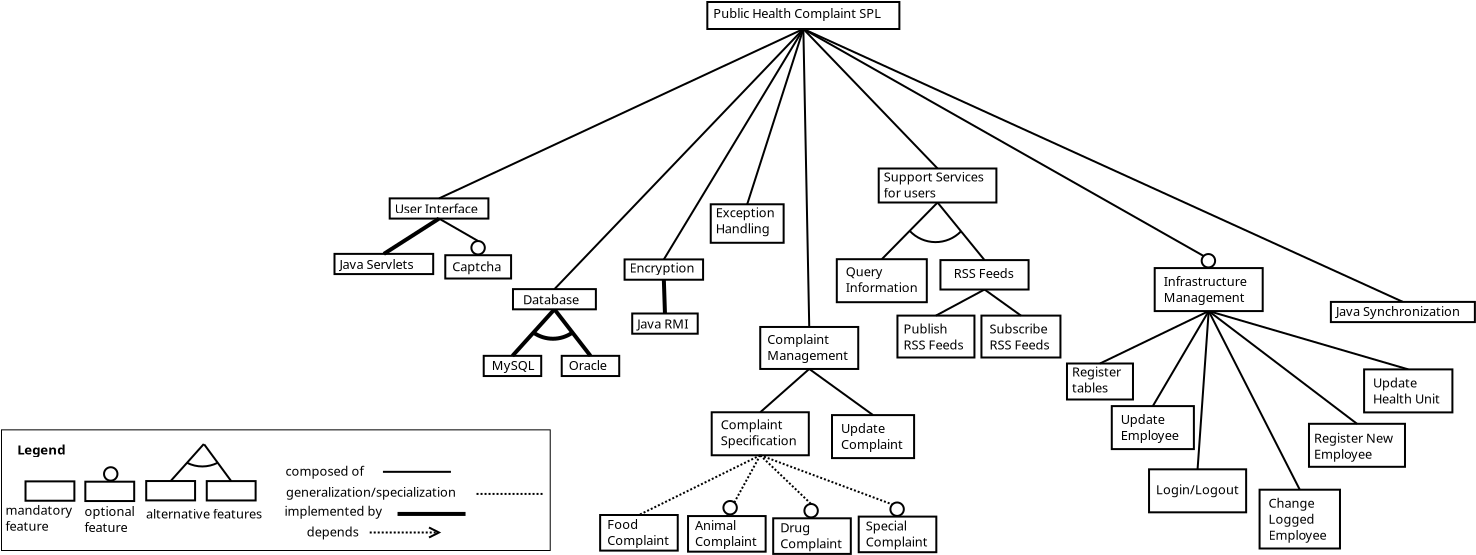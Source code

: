 <?xml version="1.0" encoding="UTF-8"?>
<dia:diagram xmlns:dia="http://www.lysator.liu.se/~alla/dia/">
  <dia:layer name="Background" visible="true" active="true">
    <dia:group>
      <dia:object type="Standard - Box" version="0" id="O0">
        <dia:attribute name="obj_pos">
          <dia:point val="5.436,22.488"/>
        </dia:attribute>
        <dia:attribute name="obj_bb">
          <dia:rectangle val="5.386,22.438;10.341,24.688"/>
        </dia:attribute>
        <dia:attribute name="elem_corner">
          <dia:point val="5.436,22.488"/>
        </dia:attribute>
        <dia:attribute name="elem_width">
          <dia:real val="4.855"/>
        </dia:attribute>
        <dia:attribute name="elem_height">
          <dia:real val="2.15"/>
        </dia:attribute>
        <dia:attribute name="border_width">
          <dia:real val="0.1"/>
        </dia:attribute>
        <dia:attribute name="show_background">
          <dia:boolean val="true"/>
        </dia:attribute>
      </dia:object>
      <dia:object type="Standard - Text" version="1" id="O1">
        <dia:attribute name="obj_pos">
          <dia:point val="5.886,23.338"/>
        </dia:attribute>
        <dia:attribute name="obj_bb">
          <dia:rectangle val="5.886,22.743;9.998,24.291"/>
        </dia:attribute>
        <dia:attribute name="text">
          <dia:composite type="text">
            <dia:attribute name="string">
              <dia:string>#Complaint
Specification#</dia:string>
            </dia:attribute>
            <dia:attribute name="font">
              <dia:font family="sans" style="0" name="Helvetica"/>
            </dia:attribute>
            <dia:attribute name="height">
              <dia:real val="0.8"/>
            </dia:attribute>
            <dia:attribute name="pos">
              <dia:point val="5.886,23.338"/>
            </dia:attribute>
            <dia:attribute name="color">
              <dia:color val="#000000"/>
            </dia:attribute>
            <dia:attribute name="alignment">
              <dia:enum val="0"/>
            </dia:attribute>
          </dia:composite>
        </dia:attribute>
        <dia:attribute name="valign">
          <dia:enum val="3"/>
        </dia:attribute>
      </dia:object>
    </dia:group>
    <dia:group>
      <dia:object type="Standard - Box" version="0" id="O2">
        <dia:attribute name="obj_pos">
          <dia:point val="25.44,22.18"/>
        </dia:attribute>
        <dia:attribute name="obj_bb">
          <dia:rectangle val="25.39,22.13;29.595,24.38"/>
        </dia:attribute>
        <dia:attribute name="elem_corner">
          <dia:point val="25.44,22.18"/>
        </dia:attribute>
        <dia:attribute name="elem_width">
          <dia:real val="4.105"/>
        </dia:attribute>
        <dia:attribute name="elem_height">
          <dia:real val="2.15"/>
        </dia:attribute>
        <dia:attribute name="show_background">
          <dia:boolean val="true"/>
        </dia:attribute>
      </dia:object>
      <dia:object type="Standard - Text" version="1" id="O3">
        <dia:attribute name="obj_pos">
          <dia:point val="25.89,23.08"/>
        </dia:attribute>
        <dia:attribute name="obj_bb">
          <dia:rectangle val="25.89,22.485;29.065,24.032"/>
        </dia:attribute>
        <dia:attribute name="text">
          <dia:composite type="text">
            <dia:attribute name="string">
              <dia:string>#Update
Employee#</dia:string>
            </dia:attribute>
            <dia:attribute name="font">
              <dia:font family="sans" style="0" name="Helvetica"/>
            </dia:attribute>
            <dia:attribute name="height">
              <dia:real val="0.8"/>
            </dia:attribute>
            <dia:attribute name="pos">
              <dia:point val="25.89,23.08"/>
            </dia:attribute>
            <dia:attribute name="color">
              <dia:color val="#000000"/>
            </dia:attribute>
            <dia:attribute name="alignment">
              <dia:enum val="0"/>
            </dia:attribute>
          </dia:composite>
        </dia:attribute>
        <dia:attribute name="valign">
          <dia:enum val="3"/>
        </dia:attribute>
      </dia:object>
    </dia:group>
    <dia:group>
      <dia:object type="Standard - Box" version="0" id="O4">
        <dia:attribute name="obj_pos">
          <dia:point val="35.3,23.065"/>
        </dia:attribute>
        <dia:attribute name="obj_bb">
          <dia:rectangle val="35.25,23.015;40.15,25.265"/>
        </dia:attribute>
        <dia:attribute name="elem_corner">
          <dia:point val="35.3,23.065"/>
        </dia:attribute>
        <dia:attribute name="elem_width">
          <dia:real val="4.8"/>
        </dia:attribute>
        <dia:attribute name="elem_height">
          <dia:real val="2.15"/>
        </dia:attribute>
        <dia:attribute name="show_background">
          <dia:boolean val="true"/>
        </dia:attribute>
      </dia:object>
      <dia:object type="Standard - Text" version="1" id="O5">
        <dia:attribute name="obj_pos">
          <dia:point val="35.545,24.015"/>
        </dia:attribute>
        <dia:attribute name="obj_bb">
          <dia:rectangle val="35.545,23.42;39.782,24.968"/>
        </dia:attribute>
        <dia:attribute name="text">
          <dia:composite type="text">
            <dia:attribute name="string">
              <dia:string>#Register New
Employee#</dia:string>
            </dia:attribute>
            <dia:attribute name="font">
              <dia:font family="sans" style="0" name="Helvetica"/>
            </dia:attribute>
            <dia:attribute name="height">
              <dia:real val="0.8"/>
            </dia:attribute>
            <dia:attribute name="pos">
              <dia:point val="35.545,24.015"/>
            </dia:attribute>
            <dia:attribute name="color">
              <dia:color val="#000000"/>
            </dia:attribute>
            <dia:attribute name="alignment">
              <dia:enum val="0"/>
            </dia:attribute>
          </dia:composite>
        </dia:attribute>
        <dia:attribute name="valign">
          <dia:enum val="3"/>
        </dia:attribute>
      </dia:object>
    </dia:group>
    <dia:object type="Standard - Line" version="0" id="O6">
      <dia:attribute name="obj_pos">
        <dia:point val="10.313,20.323"/>
      </dia:attribute>
      <dia:attribute name="obj_bb">
        <dia:rectangle val="10.243,20.253;13.573,22.7"/>
      </dia:attribute>
      <dia:attribute name="conn_endpoints">
        <dia:point val="10.313,20.323"/>
        <dia:point val="13.503,22.63"/>
      </dia:attribute>
      <dia:attribute name="numcp">
        <dia:int val="1"/>
      </dia:attribute>
      <dia:connections>
        <dia:connection handle="0" to="O24" connection="6"/>
        <dia:connection handle="1" to="O28" connection="1"/>
      </dia:connections>
    </dia:object>
    <dia:object type="Standard - Line" version="0" id="O7">
      <dia:attribute name="obj_pos">
        <dia:point val="10.313,20.323"/>
      </dia:attribute>
      <dia:attribute name="obj_bb">
        <dia:rectangle val="7.793,20.253;10.384,22.559"/>
      </dia:attribute>
      <dia:attribute name="conn_endpoints">
        <dia:point val="10.313,20.323"/>
        <dia:point val="7.863,22.488"/>
      </dia:attribute>
      <dia:attribute name="numcp">
        <dia:int val="1"/>
      </dia:attribute>
      <dia:connections>
        <dia:connection handle="0" to="O24" connection="6"/>
        <dia:connection handle="1" to="O0" connection="1"/>
      </dia:connections>
    </dia:object>
    <dia:object type="Standard - Line" version="0" id="O8">
      <dia:attribute name="obj_pos">
        <dia:point val="16.729,12"/>
      </dia:attribute>
      <dia:attribute name="obj_bb">
        <dia:rectangle val="13.871,11.929;16.799,14.906"/>
      </dia:attribute>
      <dia:attribute name="conn_endpoints">
        <dia:point val="16.729,12"/>
        <dia:point val="13.941,14.835"/>
      </dia:attribute>
      <dia:attribute name="numcp">
        <dia:int val="1"/>
      </dia:attribute>
      <dia:connections>
        <dia:connection handle="0" to="O93" connection="6"/>
        <dia:connection handle="1" to="O30" connection="1"/>
      </dia:connections>
    </dia:object>
    <dia:object type="Standard - Line" version="0" id="O9">
      <dia:attribute name="obj_pos">
        <dia:point val="10.019,3.325"/>
      </dia:attribute>
      <dia:attribute name="obj_bb">
        <dia:rectangle val="9.951,3.257;30.101,14.743"/>
      </dia:attribute>
      <dia:attribute name="conn_endpoints">
        <dia:point val="10.019,3.325"/>
        <dia:point val="30.033,14.675"/>
      </dia:attribute>
      <dia:attribute name="numcp">
        <dia:int val="1"/>
      </dia:attribute>
      <dia:connections>
        <dia:connection handle="0" to="O66" connection="6"/>
        <dia:connection handle="1" to="O99" connection="0"/>
      </dia:connections>
    </dia:object>
    <dia:object type="Standard - Line" version="0" id="O10">
      <dia:attribute name="obj_pos">
        <dia:point val="30.286,17.429"/>
      </dia:attribute>
      <dia:attribute name="obj_bb">
        <dia:rectangle val="27.424,17.361;30.355,22.248"/>
      </dia:attribute>
      <dia:attribute name="conn_endpoints">
        <dia:point val="30.286,17.429"/>
        <dia:point val="27.492,22.18"/>
      </dia:attribute>
      <dia:attribute name="numcp">
        <dia:int val="1"/>
      </dia:attribute>
      <dia:connections>
        <dia:connection handle="0" to="O97" connection="6"/>
        <dia:connection handle="1" to="O2" connection="1"/>
      </dia:connections>
    </dia:object>
    <dia:object type="Standard - Line" version="0" id="O11">
      <dia:attribute name="obj_pos">
        <dia:point val="30.286,17.429"/>
      </dia:attribute>
      <dia:attribute name="obj_bb">
        <dia:rectangle val="30.216,17.359;37.77,23.135"/>
      </dia:attribute>
      <dia:attribute name="conn_endpoints">
        <dia:point val="30.286,17.429"/>
        <dia:point val="37.7,23.065"/>
      </dia:attribute>
      <dia:attribute name="numcp">
        <dia:int val="1"/>
      </dia:attribute>
      <dia:connections>
        <dia:connection handle="0" to="O97" connection="6"/>
        <dia:connection handle="1" to="O4" connection="1"/>
      </dia:connections>
    </dia:object>
    <dia:object type="Standard - Line" version="0" id="O12">
      <dia:attribute name="obj_pos">
        <dia:point val="30.286,17.429"/>
      </dia:attribute>
      <dia:attribute name="obj_bb">
        <dia:rectangle val="30.219,17.362;34.907,26.427"/>
      </dia:attribute>
      <dia:attribute name="conn_endpoints">
        <dia:point val="30.286,17.429"/>
        <dia:point val="34.84,26.36"/>
      </dia:attribute>
      <dia:attribute name="numcp">
        <dia:int val="1"/>
      </dia:attribute>
      <dia:connections>
        <dia:connection handle="0" to="O97" connection="6"/>
        <dia:connection handle="1" to="O91" connection="1"/>
      </dia:connections>
    </dia:object>
    <dia:object type="Standard - Line" version="0" id="O13">
      <dia:attribute name="obj_pos">
        <dia:point val="30.286,17.429"/>
      </dia:attribute>
      <dia:attribute name="obj_bb">
        <dia:rectangle val="29.677,17.376;30.34,25.394"/>
      </dia:attribute>
      <dia:attribute name="conn_endpoints">
        <dia:point val="30.286,17.429"/>
        <dia:point val="29.73,25.341"/>
      </dia:attribute>
      <dia:attribute name="numcp">
        <dia:int val="1"/>
      </dia:attribute>
      <dia:connections>
        <dia:connection handle="0" to="O97" connection="6"/>
        <dia:connection handle="1" to="O89" connection="1"/>
      </dia:connections>
    </dia:object>
    <dia:object type="Standard - Line" version="0" id="O14">
      <dia:attribute name="obj_pos">
        <dia:point val="30.286,17.429"/>
      </dia:attribute>
      <dia:attribute name="obj_bb">
        <dia:rectangle val="30.224,17.367;40.325,20.407"/>
      </dia:attribute>
      <dia:attribute name="conn_endpoints">
        <dia:point val="30.286,17.429"/>
        <dia:point val="40.263,20.345"/>
      </dia:attribute>
      <dia:attribute name="numcp">
        <dia:int val="1"/>
      </dia:attribute>
      <dia:connections>
        <dia:connection handle="0" to="O97" connection="6"/>
        <dia:connection handle="1" to="O100" connection="1"/>
      </dia:connections>
    </dia:object>
    <dia:group>
      <dia:object type="Standard - Box" version="0" id="O15">
        <dia:attribute name="obj_pos">
          <dia:point val="23.2,20.05"/>
        </dia:attribute>
        <dia:attribute name="obj_bb">
          <dia:rectangle val="23.15,20;26.55,21.9"/>
        </dia:attribute>
        <dia:attribute name="elem_corner">
          <dia:point val="23.2,20.05"/>
        </dia:attribute>
        <dia:attribute name="elem_width">
          <dia:real val="3.3"/>
        </dia:attribute>
        <dia:attribute name="elem_height">
          <dia:real val="1.8"/>
        </dia:attribute>
        <dia:attribute name="show_background">
          <dia:boolean val="true"/>
        </dia:attribute>
      </dia:object>
      <dia:object type="Standard - Text" version="1" id="O16">
        <dia:attribute name="obj_pos">
          <dia:point val="23.45,20.7"/>
        </dia:attribute>
        <dia:attribute name="obj_bb">
          <dia:rectangle val="23.45,20.105;26.087,21.652"/>
        </dia:attribute>
        <dia:attribute name="text">
          <dia:composite type="text">
            <dia:attribute name="string">
              <dia:string>#Register
tables#</dia:string>
            </dia:attribute>
            <dia:attribute name="font">
              <dia:font family="sans" style="0" name="Helvetica"/>
            </dia:attribute>
            <dia:attribute name="height">
              <dia:real val="0.8"/>
            </dia:attribute>
            <dia:attribute name="pos">
              <dia:point val="23.45,20.7"/>
            </dia:attribute>
            <dia:attribute name="color">
              <dia:color val="#000000"/>
            </dia:attribute>
            <dia:attribute name="alignment">
              <dia:enum val="0"/>
            </dia:attribute>
          </dia:composite>
        </dia:attribute>
        <dia:attribute name="valign">
          <dia:enum val="3"/>
        </dia:attribute>
      </dia:object>
    </dia:group>
    <dia:object type="Standard - Line" version="0" id="O17">
      <dia:attribute name="obj_pos">
        <dia:point val="30.286,17.429"/>
      </dia:attribute>
      <dia:attribute name="obj_bb">
        <dia:rectangle val="24.783,17.363;30.353,20.117"/>
      </dia:attribute>
      <dia:attribute name="conn_endpoints">
        <dia:point val="30.286,17.429"/>
        <dia:point val="24.85,20.05"/>
      </dia:attribute>
      <dia:attribute name="numcp">
        <dia:int val="1"/>
      </dia:attribute>
      <dia:connections>
        <dia:connection handle="0" to="O97" connection="6"/>
        <dia:connection handle="1" to="O15" connection="1"/>
      </dia:connections>
    </dia:object>
    <dia:group>
      <dia:object type="Standard - Box" version="0" id="O18">
        <dia:attribute name="obj_pos">
          <dia:point val="-0.142,27.625"/>
        </dia:attribute>
        <dia:attribute name="obj_bb">
          <dia:rectangle val="-0.192,27.575;3.788,29.455"/>
        </dia:attribute>
        <dia:attribute name="elem_corner">
          <dia:point val="-0.142,27.625"/>
        </dia:attribute>
        <dia:attribute name="elem_width">
          <dia:real val="3.88"/>
        </dia:attribute>
        <dia:attribute name="elem_height">
          <dia:real val="1.78"/>
        </dia:attribute>
        <dia:attribute name="border_width">
          <dia:real val="0.1"/>
        </dia:attribute>
        <dia:attribute name="show_background">
          <dia:boolean val="true"/>
        </dia:attribute>
      </dia:object>
      <dia:object type="Standard - Text" version="1" id="O19">
        <dia:attribute name="obj_pos">
          <dia:point val="0.208,28.325"/>
        </dia:attribute>
        <dia:attribute name="obj_bb">
          <dia:rectangle val="0.208,27.73;3.481,29.278"/>
        </dia:attribute>
        <dia:attribute name="text">
          <dia:composite type="text">
            <dia:attribute name="string">
              <dia:string>#Food
Complaint#</dia:string>
            </dia:attribute>
            <dia:attribute name="font">
              <dia:font family="sans" style="0" name="Helvetica"/>
            </dia:attribute>
            <dia:attribute name="height">
              <dia:real val="0.8"/>
            </dia:attribute>
            <dia:attribute name="pos">
              <dia:point val="0.208,28.325"/>
            </dia:attribute>
            <dia:attribute name="color">
              <dia:color val="#000000"/>
            </dia:attribute>
            <dia:attribute name="alignment">
              <dia:enum val="0"/>
            </dia:attribute>
          </dia:composite>
        </dia:attribute>
        <dia:attribute name="valign">
          <dia:enum val="3"/>
        </dia:attribute>
      </dia:object>
    </dia:group>
    <dia:object type="Standard - Line" version="0" id="O20">
      <dia:attribute name="obj_pos">
        <dia:point val="7.863,24.638"/>
      </dia:attribute>
      <dia:attribute name="obj_bb">
        <dia:rectangle val="6.125,24.57;7.931,27.746"/>
      </dia:attribute>
      <dia:attribute name="conn_endpoints">
        <dia:point val="7.863,24.638"/>
        <dia:point val="6.193,27.678"/>
      </dia:attribute>
      <dia:attribute name="numcp">
        <dia:int val="1"/>
      </dia:attribute>
      <dia:attribute name="line_width">
        <dia:real val="0.1"/>
      </dia:attribute>
      <dia:attribute name="line_style">
        <dia:enum val="4"/>
      </dia:attribute>
      <dia:connections>
        <dia:connection handle="0" to="O0" connection="6"/>
        <dia:connection handle="1" to="O35" connection="1"/>
      </dia:connections>
    </dia:object>
    <dia:object type="Standard - Line" version="0" id="O21">
      <dia:attribute name="obj_pos">
        <dia:point val="7.863,24.638"/>
      </dia:attribute>
      <dia:attribute name="obj_bb">
        <dia:rectangle val="1.731,24.571;7.93,27.692"/>
      </dia:attribute>
      <dia:attribute name="conn_endpoints">
        <dia:point val="7.863,24.638"/>
        <dia:point val="1.798,27.625"/>
      </dia:attribute>
      <dia:attribute name="numcp">
        <dia:int val="1"/>
      </dia:attribute>
      <dia:attribute name="line_width">
        <dia:real val="0.1"/>
      </dia:attribute>
      <dia:attribute name="line_style">
        <dia:enum val="4"/>
      </dia:attribute>
      <dia:connections>
        <dia:connection handle="0" to="O0" connection="6"/>
        <dia:connection handle="1" to="O18" connection="1"/>
      </dia:connections>
    </dia:object>
    <dia:object type="Standard - Line" version="0" id="O22">
      <dia:attribute name="obj_pos">
        <dia:point val="7.863,24.638"/>
      </dia:attribute>
      <dia:attribute name="obj_bb">
        <dia:rectangle val="7.793,24.567;10.477,27.144"/>
      </dia:attribute>
      <dia:attribute name="conn_endpoints">
        <dia:point val="7.863,24.638"/>
        <dia:point val="10.406,27.074"/>
      </dia:attribute>
      <dia:attribute name="numcp">
        <dia:int val="1"/>
      </dia:attribute>
      <dia:attribute name="line_width">
        <dia:real val="0.1"/>
      </dia:attribute>
      <dia:attribute name="line_style">
        <dia:enum val="4"/>
      </dia:attribute>
      <dia:connections>
        <dia:connection handle="0" to="O0" connection="6"/>
        <dia:connection handle="1" to="O40" connection="1"/>
      </dia:connections>
    </dia:object>
    <dia:object type="Standard - Line" version="0" id="O23">
      <dia:attribute name="obj_pos">
        <dia:point val="7.863,24.638"/>
      </dia:attribute>
      <dia:attribute name="obj_bb">
        <dia:rectangle val="7.799,24.574;14.533,27.161"/>
      </dia:attribute>
      <dia:attribute name="conn_endpoints">
        <dia:point val="7.863,24.638"/>
        <dia:point val="14.469,27.097"/>
      </dia:attribute>
      <dia:attribute name="numcp">
        <dia:int val="1"/>
      </dia:attribute>
      <dia:attribute name="line_width">
        <dia:real val="0.1"/>
      </dia:attribute>
      <dia:attribute name="line_style">
        <dia:enum val="4"/>
      </dia:attribute>
      <dia:connections>
        <dia:connection handle="0" to="O0" connection="6"/>
        <dia:connection handle="1" to="O43" connection="0"/>
      </dia:connections>
    </dia:object>
    <dia:group>
      <dia:object type="Standard - Box" version="0" id="O24">
        <dia:attribute name="obj_pos">
          <dia:point val="7.863,18.223"/>
        </dia:attribute>
        <dia:attribute name="obj_bb">
          <dia:rectangle val="7.813,18.173;12.813,20.373"/>
        </dia:attribute>
        <dia:attribute name="elem_corner">
          <dia:point val="7.863,18.223"/>
        </dia:attribute>
        <dia:attribute name="elem_width">
          <dia:real val="4.9"/>
        </dia:attribute>
        <dia:attribute name="elem_height">
          <dia:real val="2.1"/>
        </dia:attribute>
        <dia:attribute name="border_width">
          <dia:real val="0.1"/>
        </dia:attribute>
        <dia:attribute name="show_background">
          <dia:boolean val="true"/>
        </dia:attribute>
      </dia:object>
      <dia:object type="Standard - Text" version="1" id="O25">
        <dia:attribute name="obj_pos">
          <dia:point val="8.213,19.073"/>
        </dia:attribute>
        <dia:attribute name="obj_bb">
          <dia:rectangle val="8.213,18.478;12.431,20.026"/>
        </dia:attribute>
        <dia:attribute name="text">
          <dia:composite type="text">
            <dia:attribute name="string">
              <dia:string>#Complaint
Management#</dia:string>
            </dia:attribute>
            <dia:attribute name="font">
              <dia:font family="sans" style="0" name="Helvetica"/>
            </dia:attribute>
            <dia:attribute name="height">
              <dia:real val="0.8"/>
            </dia:attribute>
            <dia:attribute name="pos">
              <dia:point val="8.213,19.073"/>
            </dia:attribute>
            <dia:attribute name="color">
              <dia:color val="#000000"/>
            </dia:attribute>
            <dia:attribute name="alignment">
              <dia:enum val="0"/>
            </dia:attribute>
          </dia:composite>
        </dia:attribute>
        <dia:attribute name="valign">
          <dia:enum val="3"/>
        </dia:attribute>
      </dia:object>
    </dia:group>
    <dia:object type="Standard - Line" version="0" id="O26">
      <dia:attribute name="obj_pos">
        <dia:point val="10.019,3.325"/>
      </dia:attribute>
      <dia:attribute name="obj_bb">
        <dia:rectangle val="9.968,3.274;10.364,18.274"/>
      </dia:attribute>
      <dia:attribute name="conn_endpoints">
        <dia:point val="10.019,3.325"/>
        <dia:point val="10.313,18.223"/>
      </dia:attribute>
      <dia:attribute name="numcp">
        <dia:int val="1"/>
      </dia:attribute>
      <dia:attribute name="line_width">
        <dia:real val="0.1"/>
      </dia:attribute>
      <dia:connections>
        <dia:connection handle="0" to="O66" connection="6"/>
        <dia:connection handle="1" to="O24" connection="1"/>
      </dia:connections>
    </dia:object>
    <dia:object type="Standard - Line" version="0" id="O27">
      <dia:attribute name="obj_pos">
        <dia:point val="16.729,12"/>
      </dia:attribute>
      <dia:attribute name="obj_bb">
        <dia:rectangle val="16.659,11.93;19.147,14.95"/>
      </dia:attribute>
      <dia:attribute name="conn_endpoints">
        <dia:point val="16.729,12"/>
        <dia:point val="19.077,14.88"/>
      </dia:attribute>
      <dia:attribute name="numcp">
        <dia:int val="1"/>
      </dia:attribute>
      <dia:attribute name="line_width">
        <dia:real val="0.1"/>
      </dia:attribute>
      <dia:connections>
        <dia:connection handle="0" to="O93" connection="6"/>
        <dia:connection handle="1" to="O108" connection="1"/>
      </dia:connections>
    </dia:object>
    <dia:group>
      <dia:object type="Standard - Box" version="0" id="O28">
        <dia:attribute name="obj_pos">
          <dia:point val="11.451,22.63"/>
        </dia:attribute>
        <dia:attribute name="obj_bb">
          <dia:rectangle val="11.401,22.58;15.606,24.83"/>
        </dia:attribute>
        <dia:attribute name="elem_corner">
          <dia:point val="11.451,22.63"/>
        </dia:attribute>
        <dia:attribute name="elem_width">
          <dia:real val="4.105"/>
        </dia:attribute>
        <dia:attribute name="elem_height">
          <dia:real val="2.15"/>
        </dia:attribute>
        <dia:attribute name="border_width">
          <dia:real val="0.1"/>
        </dia:attribute>
        <dia:attribute name="show_background">
          <dia:boolean val="true"/>
        </dia:attribute>
      </dia:object>
      <dia:object type="Standard - Text" version="1" id="O29">
        <dia:attribute name="obj_pos">
          <dia:point val="11.901,23.53"/>
        </dia:attribute>
        <dia:attribute name="obj_bb">
          <dia:rectangle val="11.901,22.935;15.173,24.483"/>
        </dia:attribute>
        <dia:attribute name="text">
          <dia:composite type="text">
            <dia:attribute name="string">
              <dia:string>#Update
Complaint#</dia:string>
            </dia:attribute>
            <dia:attribute name="font">
              <dia:font family="sans" style="0" name="Helvetica"/>
            </dia:attribute>
            <dia:attribute name="height">
              <dia:real val="0.8"/>
            </dia:attribute>
            <dia:attribute name="pos">
              <dia:point val="11.901,23.53"/>
            </dia:attribute>
            <dia:attribute name="color">
              <dia:color val="#000000"/>
            </dia:attribute>
            <dia:attribute name="alignment">
              <dia:enum val="0"/>
            </dia:attribute>
          </dia:composite>
        </dia:attribute>
        <dia:attribute name="valign">
          <dia:enum val="3"/>
        </dia:attribute>
      </dia:object>
    </dia:group>
    <dia:group>
      <dia:object type="Standard - Box" version="0" id="O30">
        <dia:attribute name="obj_pos">
          <dia:point val="11.691,14.835"/>
        </dia:attribute>
        <dia:attribute name="obj_bb">
          <dia:rectangle val="11.641,14.785;16.241,17.035"/>
        </dia:attribute>
        <dia:attribute name="elem_corner">
          <dia:point val="11.691,14.835"/>
        </dia:attribute>
        <dia:attribute name="elem_width">
          <dia:real val="4.5"/>
        </dia:attribute>
        <dia:attribute name="elem_height">
          <dia:real val="2.15"/>
        </dia:attribute>
        <dia:attribute name="border_width">
          <dia:real val="0.1"/>
        </dia:attribute>
        <dia:attribute name="show_background">
          <dia:boolean val="true"/>
        </dia:attribute>
      </dia:object>
      <dia:object type="Standard - Text" version="1" id="O31">
        <dia:attribute name="obj_pos">
          <dia:point val="12.141,15.685"/>
        </dia:attribute>
        <dia:attribute name="obj_bb">
          <dia:rectangle val="12.141,15.09;15.846,16.638"/>
        </dia:attribute>
        <dia:attribute name="text">
          <dia:composite type="text">
            <dia:attribute name="string">
              <dia:string>#Query
Information#</dia:string>
            </dia:attribute>
            <dia:attribute name="font">
              <dia:font family="sans" style="0" name="Helvetica"/>
            </dia:attribute>
            <dia:attribute name="height">
              <dia:real val="0.8"/>
            </dia:attribute>
            <dia:attribute name="pos">
              <dia:point val="12.141,15.685"/>
            </dia:attribute>
            <dia:attribute name="color">
              <dia:color val="#000000"/>
            </dia:attribute>
            <dia:attribute name="alignment">
              <dia:enum val="0"/>
            </dia:attribute>
          </dia:composite>
        </dia:attribute>
        <dia:attribute name="valign">
          <dia:enum val="3"/>
        </dia:attribute>
      </dia:object>
    </dia:group>
    <dia:group>
      <dia:object type="Standard - Box" version="0" id="O32">
        <dia:attribute name="obj_pos">
          <dia:point val="5.388,12.089"/>
        </dia:attribute>
        <dia:attribute name="obj_bb">
          <dia:rectangle val="5.338,12.039;9.083,14.064"/>
        </dia:attribute>
        <dia:attribute name="elem_corner">
          <dia:point val="5.388,12.089"/>
        </dia:attribute>
        <dia:attribute name="elem_width">
          <dia:real val="3.645"/>
        </dia:attribute>
        <dia:attribute name="elem_height">
          <dia:real val="1.925"/>
        </dia:attribute>
        <dia:attribute name="show_background">
          <dia:boolean val="true"/>
        </dia:attribute>
      </dia:object>
      <dia:object type="Standard - Text" version="1" id="O33">
        <dia:attribute name="obj_pos">
          <dia:point val="5.638,12.739"/>
        </dia:attribute>
        <dia:attribute name="obj_bb">
          <dia:rectangle val="5.638,12.144;8.793,13.692"/>
        </dia:attribute>
        <dia:attribute name="text">
          <dia:composite type="text">
            <dia:attribute name="string">
              <dia:string>#Exception
Handling#</dia:string>
            </dia:attribute>
            <dia:attribute name="font">
              <dia:font family="sans" style="0" name="Helvetica"/>
            </dia:attribute>
            <dia:attribute name="height">
              <dia:real val="0.8"/>
            </dia:attribute>
            <dia:attribute name="pos">
              <dia:point val="5.638,12.739"/>
            </dia:attribute>
            <dia:attribute name="color">
              <dia:color val="#000000"/>
            </dia:attribute>
            <dia:attribute name="alignment">
              <dia:enum val="0"/>
            </dia:attribute>
          </dia:composite>
        </dia:attribute>
        <dia:attribute name="valign">
          <dia:enum val="3"/>
        </dia:attribute>
      </dia:object>
    </dia:group>
    <dia:object type="Standard - Line" version="0" id="O34">
      <dia:attribute name="obj_pos">
        <dia:point val="10.019,3.325"/>
      </dia:attribute>
      <dia:attribute name="obj_bb">
        <dia:rectangle val="7.148,3.262;10.082,12.152"/>
      </dia:attribute>
      <dia:attribute name="conn_endpoints">
        <dia:point val="10.019,3.325"/>
        <dia:point val="7.211,12.089"/>
      </dia:attribute>
      <dia:attribute name="numcp">
        <dia:int val="1"/>
      </dia:attribute>
      <dia:attribute name="line_width">
        <dia:real val="0.1"/>
      </dia:attribute>
      <dia:connections>
        <dia:connection handle="0" to="O66" connection="6"/>
        <dia:connection handle="1" to="O32" connection="1"/>
      </dia:connections>
    </dia:object>
    <dia:group>
      <dia:group>
        <dia:object type="Standard - Box" version="0" id="O35">
          <dia:attribute name="obj_pos">
            <dia:point val="4.253,27.678"/>
          </dia:attribute>
          <dia:attribute name="obj_bb">
            <dia:rectangle val="4.203,27.628;8.183,29.509"/>
          </dia:attribute>
          <dia:attribute name="elem_corner">
            <dia:point val="4.253,27.678"/>
          </dia:attribute>
          <dia:attribute name="elem_width">
            <dia:real val="3.88"/>
          </dia:attribute>
          <dia:attribute name="elem_height">
            <dia:real val="1.78"/>
          </dia:attribute>
          <dia:attribute name="border_width">
            <dia:real val="0.1"/>
          </dia:attribute>
          <dia:attribute name="show_background">
            <dia:boolean val="true"/>
          </dia:attribute>
        </dia:object>
        <dia:object type="Standard - Text" version="1" id="O36">
          <dia:attribute name="obj_pos">
            <dia:point val="4.603,28.378"/>
          </dia:attribute>
          <dia:attribute name="obj_bb">
            <dia:rectangle val="4.603,27.784;7.875,29.331"/>
          </dia:attribute>
          <dia:attribute name="text">
            <dia:composite type="text">
              <dia:attribute name="string">
                <dia:string>#Animal
Complaint#</dia:string>
              </dia:attribute>
              <dia:attribute name="font">
                <dia:font family="sans" style="0" name="Helvetica"/>
              </dia:attribute>
              <dia:attribute name="height">
                <dia:real val="0.8"/>
              </dia:attribute>
              <dia:attribute name="pos">
                <dia:point val="4.603,28.378"/>
              </dia:attribute>
              <dia:attribute name="color">
                <dia:color val="#000000"/>
              </dia:attribute>
              <dia:attribute name="alignment">
                <dia:enum val="0"/>
              </dia:attribute>
            </dia:composite>
          </dia:attribute>
          <dia:attribute name="valign">
            <dia:enum val="3"/>
          </dia:attribute>
        </dia:object>
      </dia:group>
      <dia:object type="Standard - Ellipse" version="0" id="O37">
        <dia:attribute name="obj_pos">
          <dia:point val="6.021,26.924"/>
        </dia:attribute>
        <dia:attribute name="obj_bb">
          <dia:rectangle val="5.971,26.874;6.742,27.645"/>
        </dia:attribute>
        <dia:attribute name="elem_corner">
          <dia:point val="6.021,26.924"/>
        </dia:attribute>
        <dia:attribute name="elem_width">
          <dia:real val="0.672"/>
        </dia:attribute>
        <dia:attribute name="elem_height">
          <dia:real val="0.672"/>
        </dia:attribute>
        <dia:attribute name="border_width">
          <dia:real val="0.1"/>
        </dia:attribute>
        <dia:attribute name="aspect">
          <dia:enum val="2"/>
        </dia:attribute>
      </dia:object>
    </dia:group>
    <dia:group>
      <dia:group>
        <dia:object type="Standard - Box" version="0" id="O38">
          <dia:attribute name="obj_pos">
            <dia:point val="8.511,27.79"/>
          </dia:attribute>
          <dia:attribute name="obj_bb">
            <dia:rectangle val="8.461,27.74;12.441,29.62"/>
          </dia:attribute>
          <dia:attribute name="elem_corner">
            <dia:point val="8.511,27.79"/>
          </dia:attribute>
          <dia:attribute name="elem_width">
            <dia:real val="3.88"/>
          </dia:attribute>
          <dia:attribute name="elem_height">
            <dia:real val="1.78"/>
          </dia:attribute>
          <dia:attribute name="border_width">
            <dia:real val="0.1"/>
          </dia:attribute>
          <dia:attribute name="show_background">
            <dia:boolean val="true"/>
          </dia:attribute>
        </dia:object>
        <dia:object type="Standard - Text" version="1" id="O39">
          <dia:attribute name="obj_pos">
            <dia:point val="8.861,28.49"/>
          </dia:attribute>
          <dia:attribute name="obj_bb">
            <dia:rectangle val="8.861,27.895;12.133,29.443"/>
          </dia:attribute>
          <dia:attribute name="text">
            <dia:composite type="text">
              <dia:attribute name="string">
                <dia:string>#Drug
Complaint#</dia:string>
              </dia:attribute>
              <dia:attribute name="font">
                <dia:font family="sans" style="0" name="Helvetica"/>
              </dia:attribute>
              <dia:attribute name="height">
                <dia:real val="0.8"/>
              </dia:attribute>
              <dia:attribute name="pos">
                <dia:point val="8.861,28.49"/>
              </dia:attribute>
              <dia:attribute name="color">
                <dia:color val="#000000"/>
              </dia:attribute>
              <dia:attribute name="alignment">
                <dia:enum val="0"/>
              </dia:attribute>
            </dia:composite>
          </dia:attribute>
          <dia:attribute name="valign">
            <dia:enum val="3"/>
          </dia:attribute>
        </dia:object>
      </dia:group>
      <dia:object type="Standard - Ellipse" version="0" id="O40">
        <dia:attribute name="obj_pos">
          <dia:point val="10.071,27.074"/>
        </dia:attribute>
        <dia:attribute name="obj_bb">
          <dia:rectangle val="10.021,27.024;10.792,27.795"/>
        </dia:attribute>
        <dia:attribute name="elem_corner">
          <dia:point val="10.071,27.074"/>
        </dia:attribute>
        <dia:attribute name="elem_width">
          <dia:real val="0.672"/>
        </dia:attribute>
        <dia:attribute name="elem_height">
          <dia:real val="0.672"/>
        </dia:attribute>
        <dia:attribute name="border_width">
          <dia:real val="0.1"/>
        </dia:attribute>
        <dia:attribute name="aspect">
          <dia:enum val="2"/>
        </dia:attribute>
      </dia:object>
    </dia:group>
    <dia:group>
      <dia:object type="Standard - Box" version="0" id="O41">
        <dia:attribute name="obj_pos">
          <dia:point val="12.787,27.705"/>
        </dia:attribute>
        <dia:attribute name="obj_bb">
          <dia:rectangle val="12.737,27.655;16.717,29.535"/>
        </dia:attribute>
        <dia:attribute name="elem_corner">
          <dia:point val="12.787,27.705"/>
        </dia:attribute>
        <dia:attribute name="elem_width">
          <dia:real val="3.88"/>
        </dia:attribute>
        <dia:attribute name="elem_height">
          <dia:real val="1.78"/>
        </dia:attribute>
        <dia:attribute name="border_width">
          <dia:real val="0.1"/>
        </dia:attribute>
        <dia:attribute name="show_background">
          <dia:boolean val="true"/>
        </dia:attribute>
      </dia:object>
      <dia:object type="Standard - Text" version="1" id="O42">
        <dia:attribute name="obj_pos">
          <dia:point val="13.137,28.405"/>
        </dia:attribute>
        <dia:attribute name="obj_bb">
          <dia:rectangle val="13.137,27.81;16.409,29.357"/>
        </dia:attribute>
        <dia:attribute name="text">
          <dia:composite type="text">
            <dia:attribute name="string">
              <dia:string>#Special
Complaint#</dia:string>
            </dia:attribute>
            <dia:attribute name="font">
              <dia:font family="sans" style="0" name="Helvetica"/>
            </dia:attribute>
            <dia:attribute name="height">
              <dia:real val="0.8"/>
            </dia:attribute>
            <dia:attribute name="pos">
              <dia:point val="13.137,28.405"/>
            </dia:attribute>
            <dia:attribute name="color">
              <dia:color val="#000000"/>
            </dia:attribute>
            <dia:attribute name="alignment">
              <dia:enum val="0"/>
            </dia:attribute>
          </dia:composite>
        </dia:attribute>
        <dia:attribute name="valign">
          <dia:enum val="3"/>
        </dia:attribute>
      </dia:object>
    </dia:group>
    <dia:object type="Standard - Ellipse" version="0" id="O43">
      <dia:attribute name="obj_pos">
        <dia:point val="14.371,26.999"/>
      </dia:attribute>
      <dia:attribute name="obj_bb">
        <dia:rectangle val="14.321,26.949;15.092,27.72"/>
      </dia:attribute>
      <dia:attribute name="elem_corner">
        <dia:point val="14.371,26.999"/>
      </dia:attribute>
      <dia:attribute name="elem_width">
        <dia:real val="0.672"/>
      </dia:attribute>
      <dia:attribute name="elem_height">
        <dia:real val="0.672"/>
      </dia:attribute>
      <dia:attribute name="border_width">
        <dia:real val="0.1"/>
      </dia:attribute>
      <dia:attribute name="aspect">
        <dia:enum val="2"/>
      </dia:attribute>
    </dia:object>
    <dia:object type="Standard - Box" version="0" id="O44">
      <dia:attribute name="obj_pos">
        <dia:point val="-30.074,23.368"/>
      </dia:attribute>
      <dia:attribute name="obj_bb">
        <dia:rectangle val="-30.099,23.343;-2.613,29.425"/>
      </dia:attribute>
      <dia:attribute name="elem_corner">
        <dia:point val="-30.074,23.368"/>
      </dia:attribute>
      <dia:attribute name="elem_width">
        <dia:real val="27.436"/>
      </dia:attribute>
      <dia:attribute name="elem_height">
        <dia:real val="6.032"/>
      </dia:attribute>
      <dia:attribute name="border_width">
        <dia:real val="0.05"/>
      </dia:attribute>
      <dia:attribute name="show_background">
        <dia:boolean val="true"/>
      </dia:attribute>
    </dia:object>
    <dia:object type="Standard - Text" version="1" id="O45">
      <dia:attribute name="obj_pos">
        <dia:point val="-29.29,24.598"/>
      </dia:attribute>
      <dia:attribute name="obj_bb">
        <dia:rectangle val="-29.29,23.986;-26.56,24.756"/>
      </dia:attribute>
      <dia:attribute name="text">
        <dia:composite type="text">
          <dia:attribute name="string">
            <dia:string>#Legend#</dia:string>
          </dia:attribute>
          <dia:attribute name="font">
            <dia:font family="sans" style="80" name="Helvetica-Bold"/>
          </dia:attribute>
          <dia:attribute name="height">
            <dia:real val="0.825"/>
          </dia:attribute>
          <dia:attribute name="pos">
            <dia:point val="-29.29,24.598"/>
          </dia:attribute>
          <dia:attribute name="color">
            <dia:color val="#000000"/>
          </dia:attribute>
          <dia:attribute name="alignment">
            <dia:enum val="0"/>
          </dia:attribute>
        </dia:composite>
      </dia:attribute>
      <dia:attribute name="valign">
        <dia:enum val="3"/>
      </dia:attribute>
    </dia:object>
    <dia:object type="Standard - Text" version="1" id="O46">
      <dia:attribute name="obj_pos">
        <dia:point val="-15.852,26.716"/>
      </dia:attribute>
      <dia:attribute name="obj_bb">
        <dia:rectangle val="-15.852,26.121;-6.707,26.869"/>
      </dia:attribute>
      <dia:attribute name="text">
        <dia:composite type="text">
          <dia:attribute name="string">
            <dia:string>#generalization/specialization#</dia:string>
          </dia:attribute>
          <dia:attribute name="font">
            <dia:font family="sans" style="0" name="Helvetica"/>
          </dia:attribute>
          <dia:attribute name="height">
            <dia:real val="0.8"/>
          </dia:attribute>
          <dia:attribute name="pos">
            <dia:point val="-15.852,26.716"/>
          </dia:attribute>
          <dia:attribute name="color">
            <dia:color val="#000000"/>
          </dia:attribute>
          <dia:attribute name="alignment">
            <dia:enum val="0"/>
          </dia:attribute>
        </dia:composite>
      </dia:attribute>
      <dia:attribute name="valign">
        <dia:enum val="3"/>
      </dia:attribute>
    </dia:object>
    <dia:object type="Standard - Text" version="1" id="O47">
      <dia:attribute name="obj_pos">
        <dia:point val="-15.922,27.666"/>
      </dia:attribute>
      <dia:attribute name="obj_bb">
        <dia:rectangle val="-15.922,27.071;-10.677,27.819"/>
      </dia:attribute>
      <dia:attribute name="text">
        <dia:composite type="text">
          <dia:attribute name="string">
            <dia:string>#implemented by#</dia:string>
          </dia:attribute>
          <dia:attribute name="font">
            <dia:font family="sans" style="0" name="Helvetica"/>
          </dia:attribute>
          <dia:attribute name="height">
            <dia:real val="0.8"/>
          </dia:attribute>
          <dia:attribute name="pos">
            <dia:point val="-15.922,27.666"/>
          </dia:attribute>
          <dia:attribute name="color">
            <dia:color val="#000000"/>
          </dia:attribute>
          <dia:attribute name="alignment">
            <dia:enum val="0"/>
          </dia:attribute>
        </dia:composite>
      </dia:attribute>
      <dia:attribute name="valign">
        <dia:enum val="3"/>
      </dia:attribute>
    </dia:object>
    <dia:object type="Standard - Text" version="1" id="O48">
      <dia:attribute name="obj_pos">
        <dia:point val="-15.872,25.666"/>
      </dia:attribute>
      <dia:attribute name="obj_bb">
        <dia:rectangle val="-15.872,25.071;-11.75,25.819"/>
      </dia:attribute>
      <dia:attribute name="text">
        <dia:composite type="text">
          <dia:attribute name="string">
            <dia:string>#composed of#</dia:string>
          </dia:attribute>
          <dia:attribute name="font">
            <dia:font family="sans" style="0" name="Helvetica"/>
          </dia:attribute>
          <dia:attribute name="height">
            <dia:real val="0.8"/>
          </dia:attribute>
          <dia:attribute name="pos">
            <dia:point val="-15.872,25.666"/>
          </dia:attribute>
          <dia:attribute name="color">
            <dia:color val="#000000"/>
          </dia:attribute>
          <dia:attribute name="alignment">
            <dia:enum val="0"/>
          </dia:attribute>
        </dia:composite>
      </dia:attribute>
      <dia:attribute name="valign">
        <dia:enum val="3"/>
      </dia:attribute>
    </dia:object>
    <dia:object type="Standard - Line" version="0" id="O49">
      <dia:attribute name="obj_pos">
        <dia:point val="-11.002,25.466"/>
      </dia:attribute>
      <dia:attribute name="obj_bb">
        <dia:rectangle val="-11.052,25.416;-7.552,25.516"/>
      </dia:attribute>
      <dia:attribute name="conn_endpoints">
        <dia:point val="-11.002,25.466"/>
        <dia:point val="-7.602,25.466"/>
      </dia:attribute>
      <dia:attribute name="numcp">
        <dia:int val="1"/>
      </dia:attribute>
      <dia:attribute name="line_width">
        <dia:real val="0.1"/>
      </dia:attribute>
    </dia:object>
    <dia:object type="Standard - Line" version="0" id="O50">
      <dia:attribute name="obj_pos">
        <dia:point val="-6.322,26.571"/>
      </dia:attribute>
      <dia:attribute name="obj_bb">
        <dia:rectangle val="-6.372,26.521;-2.872,26.621"/>
      </dia:attribute>
      <dia:attribute name="conn_endpoints">
        <dia:point val="-6.322,26.571"/>
        <dia:point val="-2.922,26.571"/>
      </dia:attribute>
      <dia:attribute name="numcp">
        <dia:int val="1"/>
      </dia:attribute>
      <dia:attribute name="line_width">
        <dia:real val="0.1"/>
      </dia:attribute>
      <dia:attribute name="line_style">
        <dia:enum val="4"/>
      </dia:attribute>
    </dia:object>
    <dia:object type="Standard - Line" version="0" id="O51">
      <dia:attribute name="obj_pos">
        <dia:point val="-10.272,27.571"/>
      </dia:attribute>
      <dia:attribute name="obj_bb">
        <dia:rectangle val="-10.372,27.471;-6.772,27.671"/>
      </dia:attribute>
      <dia:attribute name="conn_endpoints">
        <dia:point val="-10.272,27.571"/>
        <dia:point val="-6.872,27.571"/>
      </dia:attribute>
      <dia:attribute name="numcp">
        <dia:int val="1"/>
      </dia:attribute>
      <dia:attribute name="line_width">
        <dia:real val="0.2"/>
      </dia:attribute>
    </dia:object>
    <dia:object type="Standard - Box" version="0" id="O52">
      <dia:attribute name="obj_pos">
        <dia:point val="-28.873,25.944"/>
      </dia:attribute>
      <dia:attribute name="obj_bb">
        <dia:rectangle val="-28.923,25.894;-26.38,26.963"/>
      </dia:attribute>
      <dia:attribute name="elem_corner">
        <dia:point val="-28.873,25.944"/>
      </dia:attribute>
      <dia:attribute name="elem_width">
        <dia:real val="2.443"/>
      </dia:attribute>
      <dia:attribute name="elem_height">
        <dia:real val="0.968"/>
      </dia:attribute>
      <dia:attribute name="border_width">
        <dia:real val="0.1"/>
      </dia:attribute>
      <dia:attribute name="show_background">
        <dia:boolean val="true"/>
      </dia:attribute>
    </dia:object>
    <dia:object type="Standard - Ellipse" version="0" id="O53">
      <dia:attribute name="obj_pos">
        <dia:point val="-24.948,25.236"/>
      </dia:attribute>
      <dia:attribute name="obj_bb">
        <dia:rectangle val="-24.998,25.186;-24.226,25.957"/>
      </dia:attribute>
      <dia:attribute name="elem_corner">
        <dia:point val="-24.948,25.236"/>
      </dia:attribute>
      <dia:attribute name="elem_width">
        <dia:real val="0.672"/>
      </dia:attribute>
      <dia:attribute name="elem_height">
        <dia:real val="0.672"/>
      </dia:attribute>
      <dia:attribute name="border_width">
        <dia:real val="0.1"/>
      </dia:attribute>
      <dia:attribute name="aspect">
        <dia:enum val="2"/>
      </dia:attribute>
    </dia:object>
    <dia:object type="Standard - Text" version="1" id="O54">
      <dia:attribute name="obj_pos">
        <dia:point val="-29.879,27.611"/>
      </dia:attribute>
      <dia:attribute name="obj_bb">
        <dia:rectangle val="-29.879,27.016;-26.374,28.563"/>
      </dia:attribute>
      <dia:attribute name="text">
        <dia:composite type="text">
          <dia:attribute name="string">
            <dia:string>#mandatory
feature#</dia:string>
          </dia:attribute>
          <dia:attribute name="font">
            <dia:font family="sans" style="0" name="Helvetica"/>
          </dia:attribute>
          <dia:attribute name="height">
            <dia:real val="0.8"/>
          </dia:attribute>
          <dia:attribute name="pos">
            <dia:point val="-29.879,27.611"/>
          </dia:attribute>
          <dia:attribute name="color">
            <dia:color val="#000000"/>
          </dia:attribute>
          <dia:attribute name="alignment">
            <dia:enum val="0"/>
          </dia:attribute>
        </dia:composite>
      </dia:attribute>
      <dia:attribute name="valign">
        <dia:enum val="3"/>
      </dia:attribute>
    </dia:object>
    <dia:object type="Standard - Text" version="1" id="O55">
      <dia:attribute name="obj_pos">
        <dia:point val="-25.925,27.677"/>
      </dia:attribute>
      <dia:attribute name="obj_bb">
        <dia:rectangle val="-25.925,27.082;-23.33,28.63"/>
      </dia:attribute>
      <dia:attribute name="text">
        <dia:composite type="text">
          <dia:attribute name="string">
            <dia:string>#optional
feature#</dia:string>
          </dia:attribute>
          <dia:attribute name="font">
            <dia:font family="sans" style="0" name="Helvetica"/>
          </dia:attribute>
          <dia:attribute name="height">
            <dia:real val="0.8"/>
          </dia:attribute>
          <dia:attribute name="pos">
            <dia:point val="-25.925,27.677"/>
          </dia:attribute>
          <dia:attribute name="color">
            <dia:color val="#000000"/>
          </dia:attribute>
          <dia:attribute name="alignment">
            <dia:enum val="0"/>
          </dia:attribute>
        </dia:composite>
      </dia:attribute>
      <dia:attribute name="valign">
        <dia:enum val="3"/>
      </dia:attribute>
    </dia:object>
    <dia:object type="Standard - Text" version="1" id="O56">
      <dia:attribute name="obj_pos">
        <dia:point val="-22.849,27.801"/>
      </dia:attribute>
      <dia:attribute name="obj_bb">
        <dia:rectangle val="-22.849,27.206;-16.536,27.953"/>
      </dia:attribute>
      <dia:attribute name="text">
        <dia:composite type="text">
          <dia:attribute name="string">
            <dia:string>#alternative features#</dia:string>
          </dia:attribute>
          <dia:attribute name="font">
            <dia:font family="sans" style="0" name="Helvetica"/>
          </dia:attribute>
          <dia:attribute name="height">
            <dia:real val="0.8"/>
          </dia:attribute>
          <dia:attribute name="pos">
            <dia:point val="-22.849,27.801"/>
          </dia:attribute>
          <dia:attribute name="color">
            <dia:color val="#000000"/>
          </dia:attribute>
          <dia:attribute name="alignment">
            <dia:enum val="0"/>
          </dia:attribute>
        </dia:composite>
      </dia:attribute>
      <dia:attribute name="valign">
        <dia:enum val="3"/>
      </dia:attribute>
    </dia:object>
    <dia:object type="Standard - Box" version="0" id="O57">
      <dia:attribute name="obj_pos">
        <dia:point val="-25.882,25.959"/>
      </dia:attribute>
      <dia:attribute name="obj_bb">
        <dia:rectangle val="-25.932,25.909;-23.389,26.977"/>
      </dia:attribute>
      <dia:attribute name="elem_corner">
        <dia:point val="-25.882,25.959"/>
      </dia:attribute>
      <dia:attribute name="elem_width">
        <dia:real val="2.443"/>
      </dia:attribute>
      <dia:attribute name="elem_height">
        <dia:real val="0.968"/>
      </dia:attribute>
      <dia:attribute name="border_width">
        <dia:real val="0.1"/>
      </dia:attribute>
      <dia:attribute name="show_background">
        <dia:boolean val="true"/>
      </dia:attribute>
    </dia:object>
    <dia:group>
      <dia:object type="Standard - Line" version="0" id="O58">
        <dia:attribute name="obj_pos">
          <dia:point val="-21.639,25.953"/>
        </dia:attribute>
        <dia:attribute name="obj_bb">
          <dia:rectangle val="-21.709,24.005;-19.887,26.023"/>
        </dia:attribute>
        <dia:attribute name="conn_endpoints">
          <dia:point val="-21.639,25.953"/>
          <dia:point val="-19.958,24.075"/>
        </dia:attribute>
        <dia:attribute name="numcp">
          <dia:int val="1"/>
        </dia:attribute>
        <dia:attribute name="line_width">
          <dia:real val="0.1"/>
        </dia:attribute>
      </dia:object>
      <dia:object type="Standard - Line" version="0" id="O59">
        <dia:attribute name="obj_pos">
          <dia:point val="-19.94,24.093"/>
        </dia:attribute>
        <dia:attribute name="obj_bb">
          <dia:rectangle val="-20.01,24.023;-18.52,26.0"/>
        </dia:attribute>
        <dia:attribute name="conn_endpoints">
          <dia:point val="-19.94,24.093"/>
          <dia:point val="-18.59,25.93"/>
        </dia:attribute>
        <dia:attribute name="numcp">
          <dia:int val="1"/>
        </dia:attribute>
        <dia:attribute name="line_width">
          <dia:real val="0.1"/>
        </dia:attribute>
        <dia:connections>
          <dia:connection handle="1" to="O62" connection="1"/>
        </dia:connections>
      </dia:object>
      <dia:object type="Standard - Arc" version="0" id="O60">
        <dia:attribute name="obj_pos">
          <dia:point val="-20.798,25.014"/>
        </dia:attribute>
        <dia:attribute name="obj_bb">
          <dia:rectangle val="-20.848,24.962;-19.215,25.248"/>
        </dia:attribute>
        <dia:attribute name="conn_endpoints">
          <dia:point val="-20.798,25.014"/>
          <dia:point val="-19.265,25.012"/>
        </dia:attribute>
        <dia:attribute name="curve_distance">
          <dia:real val="0.185"/>
        </dia:attribute>
        <dia:attribute name="line_width">
          <dia:real val="0.1"/>
        </dia:attribute>
        <dia:connections>
          <dia:connection handle="0" to="O58" connection="0"/>
          <dia:connection handle="1" to="O59" connection="0"/>
        </dia:connections>
      </dia:object>
      <dia:object type="Standard - Box" version="0" id="O61">
        <dia:attribute name="obj_pos">
          <dia:point val="-22.838,25.927"/>
        </dia:attribute>
        <dia:attribute name="obj_bb">
          <dia:rectangle val="-22.888,25.877;-20.345,26.945"/>
        </dia:attribute>
        <dia:attribute name="elem_corner">
          <dia:point val="-22.838,25.927"/>
        </dia:attribute>
        <dia:attribute name="elem_width">
          <dia:real val="2.443"/>
        </dia:attribute>
        <dia:attribute name="elem_height">
          <dia:real val="0.968"/>
        </dia:attribute>
        <dia:attribute name="border_width">
          <dia:real val="0.1"/>
        </dia:attribute>
        <dia:attribute name="show_background">
          <dia:boolean val="true"/>
        </dia:attribute>
      </dia:object>
      <dia:object type="Standard - Box" version="0" id="O62">
        <dia:attribute name="obj_pos">
          <dia:point val="-19.811,25.93"/>
        </dia:attribute>
        <dia:attribute name="obj_bb">
          <dia:rectangle val="-19.861,25.88;-17.319,26.948"/>
        </dia:attribute>
        <dia:attribute name="elem_corner">
          <dia:point val="-19.811,25.93"/>
        </dia:attribute>
        <dia:attribute name="elem_width">
          <dia:real val="2.443"/>
        </dia:attribute>
        <dia:attribute name="elem_height">
          <dia:real val="0.968"/>
        </dia:attribute>
        <dia:attribute name="border_width">
          <dia:real val="0.1"/>
        </dia:attribute>
        <dia:attribute name="show_background">
          <dia:boolean val="true"/>
        </dia:attribute>
      </dia:object>
    </dia:group>
    <dia:object type="Standard - Line" version="0" id="O63">
      <dia:attribute name="obj_pos">
        <dia:point val="10.019,3.325"/>
      </dia:attribute>
      <dia:attribute name="obj_bb">
        <dia:rectangle val="2.974,3.256;10.088,14.915"/>
      </dia:attribute>
      <dia:attribute name="conn_endpoints">
        <dia:point val="10.019,3.325"/>
        <dia:point val="3.043,14.846"/>
      </dia:attribute>
      <dia:attribute name="numcp">
        <dia:int val="1"/>
      </dia:attribute>
      <dia:attribute name="line_width">
        <dia:real val="0.1"/>
      </dia:attribute>
      <dia:connections>
        <dia:connection handle="0" to="O66" connection="6"/>
        <dia:connection handle="1" to="O64" connection="1"/>
      </dia:connections>
    </dia:object>
    <dia:group>
      <dia:object type="Standard - Box" version="0" id="O64">
        <dia:attribute name="obj_pos">
          <dia:point val="1.08,14.846"/>
        </dia:attribute>
        <dia:attribute name="obj_bb">
          <dia:rectangle val="1.03,14.796;5.055,15.911"/>
        </dia:attribute>
        <dia:attribute name="elem_corner">
          <dia:point val="1.08,14.846"/>
        </dia:attribute>
        <dia:attribute name="elem_width">
          <dia:real val="3.925"/>
        </dia:attribute>
        <dia:attribute name="elem_height">
          <dia:real val="1.015"/>
        </dia:attribute>
        <dia:attribute name="show_background">
          <dia:boolean val="true"/>
        </dia:attribute>
      </dia:object>
      <dia:object type="Standard - Text" version="1" id="O65">
        <dia:attribute name="obj_pos">
          <dia:point val="1.33,15.496"/>
        </dia:attribute>
        <dia:attribute name="obj_bb">
          <dia:rectangle val="1.33,14.901;4.768,15.648"/>
        </dia:attribute>
        <dia:attribute name="text">
          <dia:composite type="text">
            <dia:attribute name="string">
              <dia:string>#Encryption#</dia:string>
            </dia:attribute>
            <dia:attribute name="font">
              <dia:font family="sans" style="0" name="Helvetica"/>
            </dia:attribute>
            <dia:attribute name="height">
              <dia:real val="0.8"/>
            </dia:attribute>
            <dia:attribute name="pos">
              <dia:point val="1.33,15.496"/>
            </dia:attribute>
            <dia:attribute name="color">
              <dia:color val="#000000"/>
            </dia:attribute>
            <dia:attribute name="alignment">
              <dia:enum val="0"/>
            </dia:attribute>
          </dia:composite>
        </dia:attribute>
        <dia:attribute name="valign">
          <dia:enum val="3"/>
        </dia:attribute>
      </dia:object>
    </dia:group>
    <dia:group>
      <dia:object type="Standard - Box" version="0" id="O66">
        <dia:attribute name="obj_pos">
          <dia:point val="5.217,1.975"/>
        </dia:attribute>
        <dia:attribute name="obj_bb">
          <dia:rectangle val="5.167,1.925;14.871,3.375"/>
        </dia:attribute>
        <dia:attribute name="elem_corner">
          <dia:point val="5.217,1.975"/>
        </dia:attribute>
        <dia:attribute name="elem_width">
          <dia:real val="9.603"/>
        </dia:attribute>
        <dia:attribute name="elem_height">
          <dia:real val="1.35"/>
        </dia:attribute>
        <dia:attribute name="show_background">
          <dia:boolean val="true"/>
        </dia:attribute>
      </dia:object>
      <dia:object type="Standard - Text" version="1" id="O67">
        <dia:attribute name="obj_pos">
          <dia:point val="5.517,2.775"/>
        </dia:attribute>
        <dia:attribute name="obj_bb">
          <dia:rectangle val="5.517,2.18;14.545,2.928"/>
        </dia:attribute>
        <dia:attribute name="text">
          <dia:composite type="text">
            <dia:attribute name="string">
              <dia:string>#Public Health Complaint SPL#</dia:string>
            </dia:attribute>
            <dia:attribute name="font">
              <dia:font family="sans" style="0" name="Helvetica"/>
            </dia:attribute>
            <dia:attribute name="height">
              <dia:real val="0.8"/>
            </dia:attribute>
            <dia:attribute name="pos">
              <dia:point val="5.517,2.775"/>
            </dia:attribute>
            <dia:attribute name="color">
              <dia:color val="#000000"/>
            </dia:attribute>
            <dia:attribute name="alignment">
              <dia:enum val="0"/>
            </dia:attribute>
          </dia:composite>
        </dia:attribute>
        <dia:attribute name="valign">
          <dia:enum val="3"/>
        </dia:attribute>
      </dia:object>
    </dia:group>
    <dia:object type="Standard - Line" version="0" id="O68">
      <dia:attribute name="obj_pos">
        <dia:point val="10.019,3.325"/>
      </dia:attribute>
      <dia:attribute name="obj_bb">
        <dia:rectangle val="-2.498,3.254;10.09,16.402"/>
      </dia:attribute>
      <dia:attribute name="conn_endpoints">
        <dia:point val="10.019,3.325"/>
        <dia:point val="-2.427,16.331"/>
      </dia:attribute>
      <dia:attribute name="numcp">
        <dia:int val="1"/>
      </dia:attribute>
      <dia:attribute name="line_width">
        <dia:real val="0.1"/>
      </dia:attribute>
      <dia:connections>
        <dia:connection handle="0" to="O66" connection="6"/>
        <dia:connection handle="1" to="O83" connection="1"/>
      </dia:connections>
    </dia:object>
    <dia:object type="Standard - Line" version="0" id="O69">
      <dia:attribute name="obj_pos">
        <dia:point val="10.019,3.325"/>
      </dia:attribute>
      <dia:attribute name="obj_bb">
        <dia:rectangle val="9.953,3.259;40.061,17.036"/>
      </dia:attribute>
      <dia:attribute name="conn_endpoints">
        <dia:point val="10.019,3.325"/>
        <dia:point val="39.995,16.97"/>
      </dia:attribute>
      <dia:attribute name="numcp">
        <dia:int val="1"/>
      </dia:attribute>
      <dia:attribute name="line_width">
        <dia:real val="0.1"/>
      </dia:attribute>
      <dia:connections>
        <dia:connection handle="0" to="O66" connection="6"/>
        <dia:connection handle="1" to="O114" connection="1"/>
      </dia:connections>
    </dia:object>
    <dia:group>
      <dia:object type="Standard - Box" version="0" id="O70">
        <dia:attribute name="obj_pos">
          <dia:point val="-10.664,11.794"/>
        </dia:attribute>
        <dia:attribute name="obj_bb">
          <dia:rectangle val="-10.714,11.744;-5.679,12.854"/>
        </dia:attribute>
        <dia:attribute name="elem_corner">
          <dia:point val="-10.664,11.794"/>
        </dia:attribute>
        <dia:attribute name="elem_width">
          <dia:real val="4.935"/>
        </dia:attribute>
        <dia:attribute name="elem_height">
          <dia:real val="1.01"/>
        </dia:attribute>
        <dia:attribute name="show_background">
          <dia:boolean val="true"/>
        </dia:attribute>
      </dia:object>
      <dia:object type="Standard - Text" version="1" id="O71">
        <dia:attribute name="obj_pos">
          <dia:point val="-10.414,12.549"/>
        </dia:attribute>
        <dia:attribute name="obj_bb">
          <dia:rectangle val="-10.414,11.954;-5.886,12.701"/>
        </dia:attribute>
        <dia:attribute name="text">
          <dia:composite type="text">
            <dia:attribute name="string">
              <dia:string>#User Interface#</dia:string>
            </dia:attribute>
            <dia:attribute name="font">
              <dia:font family="sans" style="0" name="Helvetica"/>
            </dia:attribute>
            <dia:attribute name="height">
              <dia:real val="0.8"/>
            </dia:attribute>
            <dia:attribute name="pos">
              <dia:point val="-10.414,12.549"/>
            </dia:attribute>
            <dia:attribute name="color">
              <dia:color val="#000000"/>
            </dia:attribute>
            <dia:attribute name="alignment">
              <dia:enum val="0"/>
            </dia:attribute>
          </dia:composite>
        </dia:attribute>
        <dia:attribute name="valign">
          <dia:enum val="3"/>
        </dia:attribute>
      </dia:object>
    </dia:group>
    <dia:object type="Standard - Line" version="0" id="O72">
      <dia:attribute name="obj_pos">
        <dia:point val="10.019,3.325"/>
      </dia:attribute>
      <dia:attribute name="obj_bb">
        <dia:rectangle val="-8.263,3.259;10.085,11.86"/>
      </dia:attribute>
      <dia:attribute name="conn_endpoints">
        <dia:point val="10.019,3.325"/>
        <dia:point val="-8.196,11.794"/>
      </dia:attribute>
      <dia:attribute name="numcp">
        <dia:int val="1"/>
      </dia:attribute>
      <dia:attribute name="line_width">
        <dia:real val="0.1"/>
      </dia:attribute>
      <dia:connections>
        <dia:connection handle="0" to="O66" connection="6"/>
        <dia:connection handle="1" to="O70" connection="1"/>
      </dia:connections>
    </dia:object>
    <dia:group>
      <dia:object type="Standard - Box" version="0" id="O73">
        <dia:attribute name="obj_pos">
          <dia:point val="-13.424,14.569"/>
        </dia:attribute>
        <dia:attribute name="obj_bb">
          <dia:rectangle val="-13.474,14.519;-8.439,15.629"/>
        </dia:attribute>
        <dia:attribute name="elem_corner">
          <dia:point val="-13.424,14.569"/>
        </dia:attribute>
        <dia:attribute name="elem_width">
          <dia:real val="4.935"/>
        </dia:attribute>
        <dia:attribute name="elem_height">
          <dia:real val="1.01"/>
        </dia:attribute>
        <dia:attribute name="show_background">
          <dia:boolean val="true"/>
        </dia:attribute>
      </dia:object>
      <dia:object type="Standard - Text" version="1" id="O74">
        <dia:attribute name="obj_pos">
          <dia:point val="-13.174,15.324"/>
        </dia:attribute>
        <dia:attribute name="obj_bb">
          <dia:rectangle val="-13.174,14.729;-9.011,15.476"/>
        </dia:attribute>
        <dia:attribute name="text">
          <dia:composite type="text">
            <dia:attribute name="string">
              <dia:string>#Java Servlets#</dia:string>
            </dia:attribute>
            <dia:attribute name="font">
              <dia:font family="sans" style="0" name="Helvetica"/>
            </dia:attribute>
            <dia:attribute name="height">
              <dia:real val="0.8"/>
            </dia:attribute>
            <dia:attribute name="pos">
              <dia:point val="-13.174,15.324"/>
            </dia:attribute>
            <dia:attribute name="color">
              <dia:color val="#000000"/>
            </dia:attribute>
            <dia:attribute name="alignment">
              <dia:enum val="0"/>
            </dia:attribute>
          </dia:composite>
        </dia:attribute>
        <dia:attribute name="valign">
          <dia:enum val="3"/>
        </dia:attribute>
      </dia:object>
    </dia:group>
    <dia:object type="Standard - Line" version="0" id="O75">
      <dia:attribute name="obj_pos">
        <dia:point val="-8.196,12.804"/>
      </dia:attribute>
      <dia:attribute name="obj_bb">
        <dia:rectangle val="-11.094,12.665;-8.058,14.707"/>
      </dia:attribute>
      <dia:attribute name="conn_endpoints">
        <dia:point val="-8.196,12.804"/>
        <dia:point val="-10.956,14.569"/>
      </dia:attribute>
      <dia:attribute name="numcp">
        <dia:int val="1"/>
      </dia:attribute>
      <dia:attribute name="line_width">
        <dia:real val="0.2"/>
      </dia:attribute>
      <dia:connections>
        <dia:connection handle="0" to="O70" connection="6"/>
        <dia:connection handle="1" to="O73" connection="1"/>
      </dia:connections>
    </dia:object>
    <dia:group>
      <dia:object type="Standard - Box" version="0" id="O76">
        <dia:attribute name="obj_pos">
          <dia:point val="-5.963,19.667"/>
        </dia:attribute>
        <dia:attribute name="obj_bb">
          <dia:rectangle val="-6.013,19.617;-3.038,20.727"/>
        </dia:attribute>
        <dia:attribute name="elem_corner">
          <dia:point val="-5.963,19.667"/>
        </dia:attribute>
        <dia:attribute name="elem_width">
          <dia:real val="2.875"/>
        </dia:attribute>
        <dia:attribute name="elem_height">
          <dia:real val="1.01"/>
        </dia:attribute>
        <dia:attribute name="show_background">
          <dia:boolean val="true"/>
        </dia:attribute>
      </dia:object>
      <dia:object type="Standard - Text" version="1" id="O77">
        <dia:attribute name="obj_pos">
          <dia:point val="-5.563,20.372"/>
        </dia:attribute>
        <dia:attribute name="obj_bb">
          <dia:rectangle val="-5.563,19.777;-3.361,20.525"/>
        </dia:attribute>
        <dia:attribute name="text">
          <dia:composite type="text">
            <dia:attribute name="string">
              <dia:string>#MySQL#</dia:string>
            </dia:attribute>
            <dia:attribute name="font">
              <dia:font family="sans" style="0" name="Helvetica"/>
            </dia:attribute>
            <dia:attribute name="height">
              <dia:real val="0.8"/>
            </dia:attribute>
            <dia:attribute name="pos">
              <dia:point val="-5.563,20.372"/>
            </dia:attribute>
            <dia:attribute name="color">
              <dia:color val="#000000"/>
            </dia:attribute>
            <dia:attribute name="alignment">
              <dia:enum val="0"/>
            </dia:attribute>
          </dia:composite>
        </dia:attribute>
        <dia:attribute name="valign">
          <dia:enum val="3"/>
        </dia:attribute>
      </dia:object>
    </dia:group>
    <dia:group>
      <dia:object type="Standard - Box" version="0" id="O78">
        <dia:attribute name="obj_pos">
          <dia:point val="-2.063,19.667"/>
        </dia:attribute>
        <dia:attribute name="obj_bb">
          <dia:rectangle val="-2.113,19.617;0.862,20.727"/>
        </dia:attribute>
        <dia:attribute name="elem_corner">
          <dia:point val="-2.063,19.667"/>
        </dia:attribute>
        <dia:attribute name="elem_width">
          <dia:real val="2.875"/>
        </dia:attribute>
        <dia:attribute name="elem_height">
          <dia:real val="1.01"/>
        </dia:attribute>
        <dia:attribute name="show_background">
          <dia:boolean val="true"/>
        </dia:attribute>
      </dia:object>
      <dia:object type="Standard - Text" version="1" id="O79">
        <dia:attribute name="obj_pos">
          <dia:point val="-1.713,20.372"/>
        </dia:attribute>
        <dia:attribute name="obj_bb">
          <dia:rectangle val="-1.713,19.777;0.372,20.525"/>
        </dia:attribute>
        <dia:attribute name="text">
          <dia:composite type="text">
            <dia:attribute name="string">
              <dia:string>#Oracle#</dia:string>
            </dia:attribute>
            <dia:attribute name="font">
              <dia:font family="sans" style="0" name="Helvetica"/>
            </dia:attribute>
            <dia:attribute name="height">
              <dia:real val="0.8"/>
            </dia:attribute>
            <dia:attribute name="pos">
              <dia:point val="-1.713,20.372"/>
            </dia:attribute>
            <dia:attribute name="color">
              <dia:color val="#000000"/>
            </dia:attribute>
            <dia:attribute name="alignment">
              <dia:enum val="0"/>
            </dia:attribute>
          </dia:composite>
        </dia:attribute>
        <dia:attribute name="valign">
          <dia:enum val="3"/>
        </dia:attribute>
      </dia:object>
    </dia:group>
    <dia:object type="Standard - Line" version="0" id="O80">
      <dia:attribute name="obj_pos">
        <dia:point val="-2.427,17.341"/>
      </dia:attribute>
      <dia:attribute name="obj_bb">
        <dia:rectangle val="-4.667,17.2;-2.286,19.809"/>
      </dia:attribute>
      <dia:attribute name="conn_endpoints">
        <dia:point val="-2.427,17.341"/>
        <dia:point val="-4.526,19.667"/>
      </dia:attribute>
      <dia:attribute name="numcp">
        <dia:int val="1"/>
      </dia:attribute>
      <dia:attribute name="line_width">
        <dia:real val="0.2"/>
      </dia:attribute>
      <dia:connections>
        <dia:connection handle="0" to="O83" connection="6"/>
        <dia:connection handle="1" to="O76" connection="1"/>
      </dia:connections>
    </dia:object>
    <dia:object type="Standard - Line" version="0" id="O81">
      <dia:attribute name="obj_pos">
        <dia:point val="-2.427,17.341"/>
      </dia:attribute>
      <dia:attribute name="obj_bb">
        <dia:rectangle val="-2.567,17.201;-0.486,19.808"/>
      </dia:attribute>
      <dia:attribute name="conn_endpoints">
        <dia:point val="-2.427,17.341"/>
        <dia:point val="-0.626,19.667"/>
      </dia:attribute>
      <dia:attribute name="numcp">
        <dia:int val="1"/>
      </dia:attribute>
      <dia:attribute name="line_width">
        <dia:real val="0.2"/>
      </dia:attribute>
      <dia:connections>
        <dia:connection handle="0" to="O83" connection="6"/>
        <dia:connection handle="1" to="O78" connection="1"/>
      </dia:connections>
    </dia:object>
    <dia:object type="Standard - Arc" version="0" id="O82">
      <dia:attribute name="obj_pos">
        <dia:point val="-3.476,18.504"/>
      </dia:attribute>
      <dia:attribute name="obj_bb">
        <dia:rectangle val="-3.576,18.404;-1.426,18.912"/>
      </dia:attribute>
      <dia:attribute name="conn_endpoints">
        <dia:point val="-3.476,18.504"/>
        <dia:point val="-1.526,18.504"/>
      </dia:attribute>
      <dia:attribute name="curve_distance">
        <dia:real val="0.308"/>
      </dia:attribute>
      <dia:attribute name="line_width">
        <dia:real val="0.2"/>
      </dia:attribute>
      <dia:connections>
        <dia:connection handle="0" to="O80" connection="0"/>
        <dia:connection handle="1" to="O81" connection="0"/>
      </dia:connections>
    </dia:object>
    <dia:group>
      <dia:object type="Standard - Box" version="0" id="O83">
        <dia:attribute name="obj_pos">
          <dia:point val="-4.5,16.331"/>
        </dia:attribute>
        <dia:attribute name="obj_bb">
          <dia:rectangle val="-4.55,16.281;-0.304,17.391"/>
        </dia:attribute>
        <dia:attribute name="elem_corner">
          <dia:point val="-4.5,16.331"/>
        </dia:attribute>
        <dia:attribute name="elem_width">
          <dia:real val="4.145"/>
        </dia:attribute>
        <dia:attribute name="elem_height">
          <dia:real val="1.01"/>
        </dia:attribute>
        <dia:attribute name="show_background">
          <dia:boolean val="true"/>
        </dia:attribute>
      </dia:object>
      <dia:object type="Standard - Text" version="1" id="O84">
        <dia:attribute name="obj_pos">
          <dia:point val="-4.002,17.087"/>
        </dia:attribute>
        <dia:attribute name="obj_bb">
          <dia:rectangle val="-4.002,16.492;-0.947,17.24"/>
        </dia:attribute>
        <dia:attribute name="text">
          <dia:composite type="text">
            <dia:attribute name="string">
              <dia:string>#Database#</dia:string>
            </dia:attribute>
            <dia:attribute name="font">
              <dia:font family="sans" style="0" name="Helvetica"/>
            </dia:attribute>
            <dia:attribute name="height">
              <dia:real val="0.8"/>
            </dia:attribute>
            <dia:attribute name="pos">
              <dia:point val="-4.002,17.087"/>
            </dia:attribute>
            <dia:attribute name="color">
              <dia:color val="#000000"/>
            </dia:attribute>
            <dia:attribute name="alignment">
              <dia:enum val="0"/>
            </dia:attribute>
          </dia:composite>
        </dia:attribute>
        <dia:attribute name="valign">
          <dia:enum val="3"/>
        </dia:attribute>
      </dia:object>
    </dia:group>
    <dia:object type="Standard - Arc" version="0" id="O85">
      <dia:attribute name="obj_pos">
        <dia:point val="15.335,13.418"/>
      </dia:attribute>
      <dia:attribute name="obj_bb">
        <dia:rectangle val="15.285,13.367;17.953,14.031"/>
      </dia:attribute>
      <dia:attribute name="conn_endpoints">
        <dia:point val="15.335,13.418"/>
        <dia:point val="17.903,13.44"/>
      </dia:attribute>
      <dia:attribute name="curve_distance">
        <dia:real val="0.552"/>
      </dia:attribute>
      <dia:attribute name="line_width">
        <dia:real val="0.1"/>
      </dia:attribute>
      <dia:connections>
        <dia:connection handle="0" to="O8" connection="0"/>
        <dia:connection handle="1" to="O27" connection="0"/>
      </dia:connections>
    </dia:object>
    <dia:object type="Standard - Line" version="0" id="O86">
      <dia:attribute name="obj_pos">
        <dia:point val="16.729,10.3"/>
      </dia:attribute>
      <dia:attribute name="obj_bb">
        <dia:rectangle val="9.948,3.254;16.799,10.371"/>
      </dia:attribute>
      <dia:attribute name="conn_endpoints">
        <dia:point val="16.729,10.3"/>
        <dia:point val="10.019,3.325"/>
      </dia:attribute>
      <dia:attribute name="numcp">
        <dia:int val="1"/>
      </dia:attribute>
      <dia:attribute name="line_width">
        <dia:real val="0.1"/>
      </dia:attribute>
      <dia:connections>
        <dia:connection handle="0" to="O93" connection="1"/>
        <dia:connection handle="1" to="O66" connection="6"/>
      </dia:connections>
    </dia:object>
    <dia:group>
      <dia:object type="Standard - Line" version="0" id="O87">
        <dia:attribute name="obj_pos">
          <dia:point val="-11.663,28.5"/>
        </dia:attribute>
        <dia:attribute name="obj_bb">
          <dia:rectangle val="-11.713,28.169;-7.976,28.831"/>
        </dia:attribute>
        <dia:attribute name="conn_endpoints">
          <dia:point val="-11.663,28.5"/>
          <dia:point val="-8.088,28.5"/>
        </dia:attribute>
        <dia:attribute name="numcp">
          <dia:int val="1"/>
        </dia:attribute>
        <dia:attribute name="line_style">
          <dia:enum val="4"/>
        </dia:attribute>
        <dia:attribute name="end_arrow">
          <dia:enum val="1"/>
        </dia:attribute>
        <dia:attribute name="end_arrow_length">
          <dia:real val="0.5"/>
        </dia:attribute>
        <dia:attribute name="end_arrow_width">
          <dia:real val="0.5"/>
        </dia:attribute>
      </dia:object>
      <dia:object type="Standard - Text" version="1" id="O88">
        <dia:attribute name="obj_pos">
          <dia:point val="-14.813,28.7"/>
        </dia:attribute>
        <dia:attribute name="obj_bb">
          <dia:rectangle val="-14.813,28.105;-12.063,28.852"/>
        </dia:attribute>
        <dia:attribute name="text">
          <dia:composite type="text">
            <dia:attribute name="string">
              <dia:string>#depends#</dia:string>
            </dia:attribute>
            <dia:attribute name="font">
              <dia:font family="sans" style="0" name="Helvetica"/>
            </dia:attribute>
            <dia:attribute name="height">
              <dia:real val="0.8"/>
            </dia:attribute>
            <dia:attribute name="pos">
              <dia:point val="-14.813,28.7"/>
            </dia:attribute>
            <dia:attribute name="color">
              <dia:color val="#000000"/>
            </dia:attribute>
            <dia:attribute name="alignment">
              <dia:enum val="0"/>
            </dia:attribute>
          </dia:composite>
        </dia:attribute>
        <dia:attribute name="valign">
          <dia:enum val="3"/>
        </dia:attribute>
      </dia:object>
    </dia:group>
    <dia:group>
      <dia:object type="Standard - Box" version="0" id="O89">
        <dia:attribute name="obj_pos">
          <dia:point val="27.303,25.341"/>
        </dia:attribute>
        <dia:attribute name="obj_bb">
          <dia:rectangle val="27.253,25.291;32.208,27.541"/>
        </dia:attribute>
        <dia:attribute name="elem_corner">
          <dia:point val="27.303,25.341"/>
        </dia:attribute>
        <dia:attribute name="elem_width">
          <dia:real val="4.855"/>
        </dia:attribute>
        <dia:attribute name="elem_height">
          <dia:real val="2.15"/>
        </dia:attribute>
        <dia:attribute name="show_background">
          <dia:boolean val="true"/>
        </dia:attribute>
      </dia:object>
      <dia:object type="Standard - Text" version="1" id="O90">
        <dia:attribute name="obj_pos">
          <dia:point val="27.653,26.591"/>
        </dia:attribute>
        <dia:attribute name="obj_bb">
          <dia:rectangle val="27.653,25.996;31.793,26.743"/>
        </dia:attribute>
        <dia:attribute name="text">
          <dia:composite type="text">
            <dia:attribute name="string">
              <dia:string>#Login/Logout#</dia:string>
            </dia:attribute>
            <dia:attribute name="font">
              <dia:font family="sans" style="0" name="Helvetica"/>
            </dia:attribute>
            <dia:attribute name="height">
              <dia:real val="0.8"/>
            </dia:attribute>
            <dia:attribute name="pos">
              <dia:point val="27.653,26.591"/>
            </dia:attribute>
            <dia:attribute name="color">
              <dia:color val="#000000"/>
            </dia:attribute>
            <dia:attribute name="alignment">
              <dia:enum val="0"/>
            </dia:attribute>
          </dia:composite>
        </dia:attribute>
        <dia:attribute name="valign">
          <dia:enum val="3"/>
        </dia:attribute>
      </dia:object>
    </dia:group>
    <dia:group>
      <dia:object type="Standard - Box" version="0" id="O91">
        <dia:attribute name="obj_pos">
          <dia:point val="32.83,26.36"/>
        </dia:attribute>
        <dia:attribute name="obj_bb">
          <dia:rectangle val="32.78,26.31;36.9,29.35"/>
        </dia:attribute>
        <dia:attribute name="elem_corner">
          <dia:point val="32.83,26.36"/>
        </dia:attribute>
        <dia:attribute name="elem_width">
          <dia:real val="4.02"/>
        </dia:attribute>
        <dia:attribute name="elem_height">
          <dia:real val="2.94"/>
        </dia:attribute>
        <dia:attribute name="show_background">
          <dia:boolean val="true"/>
        </dia:attribute>
      </dia:object>
      <dia:object type="Standard - Text" version="1" id="O92">
        <dia:attribute name="obj_pos">
          <dia:point val="33.28,27.26"/>
        </dia:attribute>
        <dia:attribute name="obj_bb">
          <dia:rectangle val="33.28,26.665;36.455,29.012"/>
        </dia:attribute>
        <dia:attribute name="text">
          <dia:composite type="text">
            <dia:attribute name="string">
              <dia:string>#Change
Logged
Employee#</dia:string>
            </dia:attribute>
            <dia:attribute name="font">
              <dia:font family="sans" style="0" name="Helvetica"/>
            </dia:attribute>
            <dia:attribute name="height">
              <dia:real val="0.8"/>
            </dia:attribute>
            <dia:attribute name="pos">
              <dia:point val="33.28,27.26"/>
            </dia:attribute>
            <dia:attribute name="color">
              <dia:color val="#000000"/>
            </dia:attribute>
            <dia:attribute name="alignment">
              <dia:enum val="0"/>
            </dia:attribute>
          </dia:composite>
        </dia:attribute>
        <dia:attribute name="valign">
          <dia:enum val="3"/>
        </dia:attribute>
      </dia:object>
    </dia:group>
    <dia:group>
      <dia:object type="Standard - Box" version="0" id="O93">
        <dia:attribute name="obj_pos">
          <dia:point val="13.787,10.3"/>
        </dia:attribute>
        <dia:attribute name="obj_bb">
          <dia:rectangle val="13.737,10.25;19.721,12.05"/>
        </dia:attribute>
        <dia:attribute name="elem_corner">
          <dia:point val="13.787,10.3"/>
        </dia:attribute>
        <dia:attribute name="elem_width">
          <dia:real val="5.884"/>
        </dia:attribute>
        <dia:attribute name="elem_height">
          <dia:real val="1.7"/>
        </dia:attribute>
        <dia:attribute name="border_width">
          <dia:real val="0.1"/>
        </dia:attribute>
        <dia:attribute name="show_background">
          <dia:boolean val="true"/>
        </dia:attribute>
      </dia:object>
      <dia:object type="Standard - Text" version="1" id="O94">
        <dia:attribute name="obj_pos">
          <dia:point val="14.037,10.95"/>
        </dia:attribute>
        <dia:attribute name="obj_bb">
          <dia:rectangle val="14.037,10.355;19.474,11.902"/>
        </dia:attribute>
        <dia:attribute name="text">
          <dia:composite type="text">
            <dia:attribute name="string">
              <dia:string>#Support Services
for users#</dia:string>
            </dia:attribute>
            <dia:attribute name="font">
              <dia:font family="sans" style="0" name="Helvetica"/>
            </dia:attribute>
            <dia:attribute name="height">
              <dia:real val="0.8"/>
            </dia:attribute>
            <dia:attribute name="pos">
              <dia:point val="14.037,10.95"/>
            </dia:attribute>
            <dia:attribute name="color">
              <dia:color val="#000000"/>
            </dia:attribute>
            <dia:attribute name="alignment">
              <dia:enum val="0"/>
            </dia:attribute>
          </dia:composite>
        </dia:attribute>
        <dia:attribute name="valign">
          <dia:enum val="3"/>
        </dia:attribute>
      </dia:object>
    </dia:group>
    <dia:group>
      <dia:object type="Standard - Box" version="0" id="O95">
        <dia:attribute name="obj_pos">
          <dia:point val="1.462,17.55"/>
        </dia:attribute>
        <dia:attribute name="obj_bb">
          <dia:rectangle val="1.412,17.5;4.787,18.61"/>
        </dia:attribute>
        <dia:attribute name="elem_corner">
          <dia:point val="1.462,17.55"/>
        </dia:attribute>
        <dia:attribute name="elem_width">
          <dia:real val="3.275"/>
        </dia:attribute>
        <dia:attribute name="elem_height">
          <dia:real val="1.01"/>
        </dia:attribute>
        <dia:attribute name="show_background">
          <dia:boolean val="true"/>
        </dia:attribute>
      </dia:object>
      <dia:object type="Standard - Text" version="1" id="O96">
        <dia:attribute name="obj_pos">
          <dia:point val="1.712,18.305"/>
        </dia:attribute>
        <dia:attribute name="obj_bb">
          <dia:rectangle val="1.712,17.71;4.457,18.457"/>
        </dia:attribute>
        <dia:attribute name="text">
          <dia:composite type="text">
            <dia:attribute name="string">
              <dia:string>#Java RMI#</dia:string>
            </dia:attribute>
            <dia:attribute name="font">
              <dia:font family="sans" style="0" name="Helvetica"/>
            </dia:attribute>
            <dia:attribute name="height">
              <dia:real val="0.8"/>
            </dia:attribute>
            <dia:attribute name="pos">
              <dia:point val="1.712,18.305"/>
            </dia:attribute>
            <dia:attribute name="color">
              <dia:color val="#000000"/>
            </dia:attribute>
            <dia:attribute name="alignment">
              <dia:enum val="0"/>
            </dia:attribute>
          </dia:composite>
        </dia:attribute>
        <dia:attribute name="valign">
          <dia:enum val="3"/>
        </dia:attribute>
      </dia:object>
    </dia:group>
    <dia:group>
      <dia:object type="Standard - Box" version="0" id="O97">
        <dia:attribute name="obj_pos">
          <dia:point val="27.586,15.279"/>
        </dia:attribute>
        <dia:attribute name="obj_bb">
          <dia:rectangle val="27.536,15.229;33.036,17.479"/>
        </dia:attribute>
        <dia:attribute name="elem_corner">
          <dia:point val="27.586,15.279"/>
        </dia:attribute>
        <dia:attribute name="elem_width">
          <dia:real val="5.4"/>
        </dia:attribute>
        <dia:attribute name="elem_height">
          <dia:real val="2.15"/>
        </dia:attribute>
        <dia:attribute name="show_background">
          <dia:boolean val="true"/>
        </dia:attribute>
      </dia:object>
      <dia:object type="Standard - Text" version="1" id="O98">
        <dia:attribute name="obj_pos">
          <dia:point val="28.036,16.179"/>
        </dia:attribute>
        <dia:attribute name="obj_bb">
          <dia:rectangle val="28.036,15.584;32.411,17.132"/>
        </dia:attribute>
        <dia:attribute name="text">
          <dia:composite type="text">
            <dia:attribute name="string">
              <dia:string>#Infrastructure
Management#</dia:string>
            </dia:attribute>
            <dia:attribute name="font">
              <dia:font family="sans" style="0" name="Helvetica"/>
            </dia:attribute>
            <dia:attribute name="height">
              <dia:real val="0.8"/>
            </dia:attribute>
            <dia:attribute name="pos">
              <dia:point val="28.036,16.179"/>
            </dia:attribute>
            <dia:attribute name="color">
              <dia:color val="#000000"/>
            </dia:attribute>
            <dia:attribute name="alignment">
              <dia:enum val="0"/>
            </dia:attribute>
          </dia:composite>
        </dia:attribute>
        <dia:attribute name="valign">
          <dia:enum val="3"/>
        </dia:attribute>
      </dia:object>
      <dia:object type="Standard - Ellipse" version="0" id="O99">
        <dia:attribute name="obj_pos">
          <dia:point val="29.935,14.577"/>
        </dia:attribute>
        <dia:attribute name="obj_bb">
          <dia:rectangle val="29.885,14.527;30.657,15.298"/>
        </dia:attribute>
        <dia:attribute name="elem_corner">
          <dia:point val="29.935,14.577"/>
        </dia:attribute>
        <dia:attribute name="elem_width">
          <dia:real val="0.672"/>
        </dia:attribute>
        <dia:attribute name="elem_height">
          <dia:real val="0.672"/>
        </dia:attribute>
        <dia:attribute name="border_width">
          <dia:real val="0.1"/>
        </dia:attribute>
        <dia:attribute name="aspect">
          <dia:enum val="2"/>
        </dia:attribute>
      </dia:object>
    </dia:group>
    <dia:group>
      <dia:object type="Standard - Box" version="0" id="O100">
        <dia:attribute name="obj_pos">
          <dia:point val="38.056,20.345"/>
        </dia:attribute>
        <dia:attribute name="obj_bb">
          <dia:rectangle val="38.006,20.295;42.521,22.545"/>
        </dia:attribute>
        <dia:attribute name="elem_corner">
          <dia:point val="38.056,20.345"/>
        </dia:attribute>
        <dia:attribute name="elem_width">
          <dia:real val="4.415"/>
        </dia:attribute>
        <dia:attribute name="elem_height">
          <dia:real val="2.15"/>
        </dia:attribute>
        <dia:attribute name="border_width">
          <dia:real val="0.1"/>
        </dia:attribute>
        <dia:attribute name="show_background">
          <dia:boolean val="true"/>
        </dia:attribute>
      </dia:object>
      <dia:object type="Standard - Text" version="1" id="O101">
        <dia:attribute name="obj_pos">
          <dia:point val="38.506,21.245"/>
        </dia:attribute>
        <dia:attribute name="obj_bb">
          <dia:rectangle val="38.506,20.65;42.111,22.198"/>
        </dia:attribute>
        <dia:attribute name="text">
          <dia:composite type="text">
            <dia:attribute name="string">
              <dia:string>#Update
Health Unit#</dia:string>
            </dia:attribute>
            <dia:attribute name="font">
              <dia:font family="sans" style="0" name="Helvetica"/>
            </dia:attribute>
            <dia:attribute name="height">
              <dia:real val="0.8"/>
            </dia:attribute>
            <dia:attribute name="pos">
              <dia:point val="38.506,21.245"/>
            </dia:attribute>
            <dia:attribute name="color">
              <dia:color val="#000000"/>
            </dia:attribute>
            <dia:attribute name="alignment">
              <dia:enum val="0"/>
            </dia:attribute>
          </dia:composite>
        </dia:attribute>
        <dia:attribute name="valign">
          <dia:enum val="3"/>
        </dia:attribute>
      </dia:object>
    </dia:group>
    <dia:group>
      <dia:object type="Standard - Box" version="0" id="O102">
        <dia:attribute name="obj_pos">
          <dia:point val="18.923,17.655"/>
        </dia:attribute>
        <dia:attribute name="obj_bb">
          <dia:rectangle val="18.873,17.605;22.923,19.8"/>
        </dia:attribute>
        <dia:attribute name="elem_corner">
          <dia:point val="18.923,17.655"/>
        </dia:attribute>
        <dia:attribute name="elem_width">
          <dia:real val="3.95"/>
        </dia:attribute>
        <dia:attribute name="elem_height">
          <dia:real val="2.095"/>
        </dia:attribute>
        <dia:attribute name="border_width">
          <dia:real val="0.1"/>
        </dia:attribute>
        <dia:attribute name="show_background">
          <dia:boolean val="true"/>
        </dia:attribute>
      </dia:object>
      <dia:object type="Standard - Text" version="1" id="O103">
        <dia:attribute name="obj_pos">
          <dia:point val="19.321,18.555"/>
        </dia:attribute>
        <dia:attribute name="obj_bb">
          <dia:rectangle val="19.321,17.96;22.646,19.508"/>
        </dia:attribute>
        <dia:attribute name="text">
          <dia:composite type="text">
            <dia:attribute name="string">
              <dia:string>#Subscribe
RSS Feeds#</dia:string>
            </dia:attribute>
            <dia:attribute name="font">
              <dia:font family="sans" style="0" name="Helvetica"/>
            </dia:attribute>
            <dia:attribute name="height">
              <dia:real val="0.8"/>
            </dia:attribute>
            <dia:attribute name="pos">
              <dia:point val="19.321,18.555"/>
            </dia:attribute>
            <dia:attribute name="color">
              <dia:color val="#000000"/>
            </dia:attribute>
            <dia:attribute name="alignment">
              <dia:enum val="0"/>
            </dia:attribute>
          </dia:composite>
        </dia:attribute>
        <dia:attribute name="valign">
          <dia:enum val="3"/>
        </dia:attribute>
      </dia:object>
    </dia:group>
    <dia:group>
      <dia:object type="Standard - Box" version="0" id="O104">
        <dia:attribute name="obj_pos">
          <dia:point val="14.723,17.655"/>
        </dia:attribute>
        <dia:attribute name="obj_bb">
          <dia:rectangle val="14.673,17.605;18.623,19.8"/>
        </dia:attribute>
        <dia:attribute name="elem_corner">
          <dia:point val="14.723,17.655"/>
        </dia:attribute>
        <dia:attribute name="elem_width">
          <dia:real val="3.85"/>
        </dia:attribute>
        <dia:attribute name="elem_height">
          <dia:real val="2.095"/>
        </dia:attribute>
        <dia:attribute name="border_width">
          <dia:real val="0.1"/>
        </dia:attribute>
        <dia:attribute name="show_background">
          <dia:boolean val="true"/>
        </dia:attribute>
      </dia:object>
      <dia:object type="Standard - Text" version="1" id="O105">
        <dia:attribute name="obj_pos">
          <dia:point val="15.021,18.555"/>
        </dia:attribute>
        <dia:attribute name="obj_bb">
          <dia:rectangle val="15.021,17.96;18.346,19.508"/>
        </dia:attribute>
        <dia:attribute name="text">
          <dia:composite type="text">
            <dia:attribute name="string">
              <dia:string>#Publish
RSS Feeds#</dia:string>
            </dia:attribute>
            <dia:attribute name="font">
              <dia:font family="sans" style="0" name="Helvetica"/>
            </dia:attribute>
            <dia:attribute name="height">
              <dia:real val="0.8"/>
            </dia:attribute>
            <dia:attribute name="pos">
              <dia:point val="15.021,18.555"/>
            </dia:attribute>
            <dia:attribute name="color">
              <dia:color val="#000000"/>
            </dia:attribute>
            <dia:attribute name="alignment">
              <dia:enum val="0"/>
            </dia:attribute>
          </dia:composite>
        </dia:attribute>
        <dia:attribute name="valign">
          <dia:enum val="3"/>
        </dia:attribute>
      </dia:object>
    </dia:group>
    <dia:object type="Standard - Line" version="0" id="O106">
      <dia:attribute name="obj_pos">
        <dia:point val="19.077,16.35"/>
      </dia:attribute>
      <dia:attribute name="obj_bb">
        <dia:rectangle val="16.581,16.282;19.144,17.723"/>
      </dia:attribute>
      <dia:attribute name="conn_endpoints">
        <dia:point val="19.077,16.35"/>
        <dia:point val="16.648,17.655"/>
      </dia:attribute>
      <dia:attribute name="numcp">
        <dia:int val="1"/>
      </dia:attribute>
      <dia:connections>
        <dia:connection handle="0" to="O108" connection="6"/>
        <dia:connection handle="1" to="O104" connection="1"/>
      </dia:connections>
    </dia:object>
    <dia:object type="Standard - Line" version="0" id="O107">
      <dia:attribute name="obj_pos">
        <dia:point val="19.077,16.35"/>
      </dia:attribute>
      <dia:attribute name="obj_bb">
        <dia:rectangle val="19.007,16.28;20.968,17.725"/>
      </dia:attribute>
      <dia:attribute name="conn_endpoints">
        <dia:point val="19.077,16.35"/>
        <dia:point val="20.898,17.655"/>
      </dia:attribute>
      <dia:attribute name="numcp">
        <dia:int val="1"/>
      </dia:attribute>
      <dia:connections>
        <dia:connection handle="0" to="O108" connection="6"/>
        <dia:connection handle="1" to="O102" connection="1"/>
      </dia:connections>
    </dia:object>
    <dia:group>
      <dia:object type="Standard - Box" version="0" id="O108">
        <dia:attribute name="obj_pos">
          <dia:point val="16.873,14.88"/>
        </dia:attribute>
        <dia:attribute name="obj_bb">
          <dia:rectangle val="16.823,14.829;21.33,16.4"/>
        </dia:attribute>
        <dia:attribute name="elem_corner">
          <dia:point val="16.873,14.88"/>
        </dia:attribute>
        <dia:attribute name="elem_width">
          <dia:real val="4.407"/>
        </dia:attribute>
        <dia:attribute name="elem_height">
          <dia:real val="1.471"/>
        </dia:attribute>
        <dia:attribute name="border_width">
          <dia:real val="0.1"/>
        </dia:attribute>
        <dia:attribute name="show_background">
          <dia:boolean val="true"/>
        </dia:attribute>
      </dia:object>
      <dia:object type="Standard - Text" version="1" id="O109">
        <dia:attribute name="obj_pos">
          <dia:point val="17.536,15.78"/>
        </dia:attribute>
        <dia:attribute name="obj_bb">
          <dia:rectangle val="17.536,15.184;20.861,15.932"/>
        </dia:attribute>
        <dia:attribute name="text">
          <dia:composite type="text">
            <dia:attribute name="string">
              <dia:string>#RSS Feeds#</dia:string>
            </dia:attribute>
            <dia:attribute name="font">
              <dia:font family="sans" style="0" name="Helvetica"/>
            </dia:attribute>
            <dia:attribute name="height">
              <dia:real val="0.8"/>
            </dia:attribute>
            <dia:attribute name="pos">
              <dia:point val="17.536,15.78"/>
            </dia:attribute>
            <dia:attribute name="color">
              <dia:color val="#000000"/>
            </dia:attribute>
            <dia:attribute name="alignment">
              <dia:enum val="0"/>
            </dia:attribute>
          </dia:composite>
        </dia:attribute>
        <dia:attribute name="valign">
          <dia:enum val="3"/>
        </dia:attribute>
      </dia:object>
    </dia:group>
    <dia:object type="Standard - Line" version="0" id="O110">
      <dia:attribute name="obj_pos">
        <dia:point val="3.043,15.861"/>
      </dia:attribute>
      <dia:attribute name="obj_bb">
        <dia:rectangle val="2.939,15.758;3.202,17.653"/>
      </dia:attribute>
      <dia:attribute name="conn_endpoints">
        <dia:point val="3.043,15.861"/>
        <dia:point val="3.099,17.55"/>
      </dia:attribute>
      <dia:attribute name="numcp">
        <dia:int val="1"/>
      </dia:attribute>
      <dia:attribute name="line_width">
        <dia:real val="0.2"/>
      </dia:attribute>
      <dia:connections>
        <dia:connection handle="0" to="O64" connection="6"/>
        <dia:connection handle="1" to="O95" connection="1"/>
      </dia:connections>
    </dia:object>
    <dia:group>
      <dia:group>
        <dia:object type="Standard - Box" version="0" id="O111">
          <dia:attribute name="obj_pos">
            <dia:point val="-7.885,14.636"/>
          </dia:attribute>
          <dia:attribute name="obj_bb">
            <dia:rectangle val="-7.935,14.586;-4.545,15.851"/>
          </dia:attribute>
          <dia:attribute name="elem_corner">
            <dia:point val="-7.885,14.636"/>
          </dia:attribute>
          <dia:attribute name="elem_width">
            <dia:real val="3.29"/>
          </dia:attribute>
          <dia:attribute name="elem_height">
            <dia:real val="1.165"/>
          </dia:attribute>
          <dia:attribute name="border_width">
            <dia:real val="0.1"/>
          </dia:attribute>
          <dia:attribute name="show_background">
            <dia:boolean val="true"/>
          </dia:attribute>
        </dia:object>
        <dia:object type="Standard - Text" version="1" id="O112">
          <dia:attribute name="obj_pos">
            <dia:point val="-7.535,15.436"/>
          </dia:attribute>
          <dia:attribute name="obj_bb">
            <dia:rectangle val="-7.535,14.841;-4.887,15.588"/>
          </dia:attribute>
          <dia:attribute name="text">
            <dia:composite type="text">
              <dia:attribute name="string">
                <dia:string>#Captcha#</dia:string>
              </dia:attribute>
              <dia:attribute name="font">
                <dia:font family="sans" style="0" name="Helvetica"/>
              </dia:attribute>
              <dia:attribute name="height">
                <dia:real val="0.8"/>
              </dia:attribute>
              <dia:attribute name="pos">
                <dia:point val="-7.535,15.436"/>
              </dia:attribute>
              <dia:attribute name="color">
                <dia:color val="#000000"/>
              </dia:attribute>
              <dia:attribute name="alignment">
                <dia:enum val="0"/>
              </dia:attribute>
            </dia:composite>
          </dia:attribute>
          <dia:attribute name="valign">
            <dia:enum val="3"/>
          </dia:attribute>
        </dia:object>
      </dia:group>
      <dia:object type="Standard - Ellipse" version="0" id="O113">
        <dia:attribute name="obj_pos">
          <dia:point val="-6.58,13.927"/>
        </dia:attribute>
        <dia:attribute name="obj_bb">
          <dia:rectangle val="-6.63,13.877;-5.859,14.648"/>
        </dia:attribute>
        <dia:attribute name="elem_corner">
          <dia:point val="-6.58,13.927"/>
        </dia:attribute>
        <dia:attribute name="elem_width">
          <dia:real val="0.672"/>
        </dia:attribute>
        <dia:attribute name="elem_height">
          <dia:real val="0.672"/>
        </dia:attribute>
        <dia:attribute name="border_width">
          <dia:real val="0.1"/>
        </dia:attribute>
        <dia:attribute name="aspect">
          <dia:enum val="2"/>
        </dia:attribute>
      </dia:object>
    </dia:group>
    <dia:group>
      <dia:object type="Standard - Box" version="0" id="O114">
        <dia:attribute name="obj_pos">
          <dia:point val="36.395,16.97"/>
        </dia:attribute>
        <dia:attribute name="obj_bb">
          <dia:rectangle val="36.345,16.92;43.645,18.03"/>
        </dia:attribute>
        <dia:attribute name="elem_corner">
          <dia:point val="36.395,16.97"/>
        </dia:attribute>
        <dia:attribute name="elem_width">
          <dia:real val="7.2"/>
        </dia:attribute>
        <dia:attribute name="elem_height">
          <dia:real val="1.01"/>
        </dia:attribute>
        <dia:attribute name="show_background">
          <dia:boolean val="true"/>
        </dia:attribute>
      </dia:object>
      <dia:object type="Standard - Text" version="1" id="O115">
        <dia:attribute name="obj_pos">
          <dia:point val="36.655,17.67"/>
        </dia:attribute>
        <dia:attribute name="obj_bb">
          <dia:rectangle val="36.655,17.075;43.337,17.823"/>
        </dia:attribute>
        <dia:attribute name="text">
          <dia:composite type="text">
            <dia:attribute name="string">
              <dia:string>#Java Synchronization#</dia:string>
            </dia:attribute>
            <dia:attribute name="font">
              <dia:font family="sans" style="0" name="Helvetica"/>
            </dia:attribute>
            <dia:attribute name="height">
              <dia:real val="0.8"/>
            </dia:attribute>
            <dia:attribute name="pos">
              <dia:point val="36.655,17.67"/>
            </dia:attribute>
            <dia:attribute name="color">
              <dia:color val="#000000"/>
            </dia:attribute>
            <dia:attribute name="alignment">
              <dia:enum val="0"/>
            </dia:attribute>
          </dia:composite>
        </dia:attribute>
        <dia:attribute name="valign">
          <dia:enum val="3"/>
        </dia:attribute>
      </dia:object>
    </dia:group>
    <dia:object type="Standard - Line" version="0" id="O116">
      <dia:attribute name="obj_pos">
        <dia:point val="-8.196,12.804"/>
      </dia:attribute>
      <dia:attribute name="obj_bb">
        <dia:rectangle val="-8.264,12.735;-6.176,13.995"/>
      </dia:attribute>
      <dia:attribute name="conn_endpoints">
        <dia:point val="-8.196,12.804"/>
        <dia:point val="-6.245,13.927"/>
      </dia:attribute>
      <dia:attribute name="numcp">
        <dia:int val="1"/>
      </dia:attribute>
      <dia:attribute name="line_width">
        <dia:real val="0.1"/>
      </dia:attribute>
      <dia:connections>
        <dia:connection handle="0" to="O70" connection="6"/>
        <dia:connection handle="1" to="O113" connection="1"/>
      </dia:connections>
    </dia:object>
  </dia:layer>
</dia:diagram>

